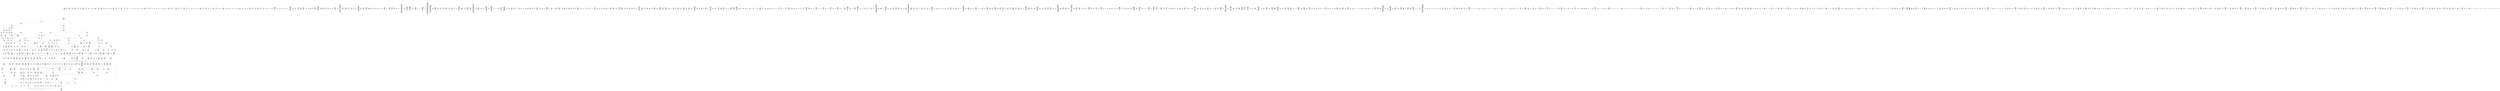 /* Generated by GvGen v.1.0 (https://www.github.com/stricaud/gvgen) */

digraph G {
compound=true;
   node1 [label="[anywhere]"];
   node2 [label="# 0x0
PUSHX Data
PUSHX Data
MSTORE
PUSHX LogicData
CALLDATASIZE
LT
PUSHX Data
JUMPI
"];
   node3 [label="# 0xd
PUSHX Data
CALLDATALOAD
PUSHX BitData
SHR
PUSHX LogicData
GT
PUSHX Data
JUMPI
"];
   node4 [label="# 0x1e
PUSHX LogicData
GT
PUSHX Data
JUMPI
"];
   node5 [label="# 0x29
PUSHX LogicData
GT
PUSHX Data
JUMPI
"];
   node6 [label="# 0x34
PUSHX LogicData
EQ
PUSHX Data
JUMPI
"];
   node7 [label="# 0x3f
PUSHX LogicData
EQ
PUSHX Data
JUMPI
"];
   node8 [label="# 0x4a
PUSHX LogicData
EQ
PUSHX Data
JUMPI
"];
   node9 [label="# 0x55
PUSHX LogicData
EQ
PUSHX Data
JUMPI
"];
   node10 [label="# 0x60
PUSHX LogicData
EQ
PUSHX Data
JUMPI
"];
   node11 [label="# 0x6b
PUSHX LogicData
EQ
PUSHX Data
JUMPI
"];
   node12 [label="# 0x76
PUSHX Data
JUMP
"];
   node13 [label="# 0x7a
JUMPDEST
PUSHX LogicData
EQ
PUSHX Data
JUMPI
"];
   node14 [label="# 0x86
PUSHX LogicData
EQ
PUSHX Data
JUMPI
"];
   node15 [label="# 0x91
PUSHX LogicData
EQ
PUSHX Data
JUMPI
"];
   node16 [label="# 0x9c
PUSHX LogicData
EQ
PUSHX Data
JUMPI
"];
   node17 [label="# 0xa7
PUSHX LogicData
EQ
PUSHX Data
JUMPI
"];
   node18 [label="# 0xb2
PUSHX Data
JUMP
"];
   node19 [label="# 0xb6
JUMPDEST
PUSHX LogicData
GT
PUSHX Data
JUMPI
"];
   node20 [label="# 0xc2
PUSHX LogicData
EQ
PUSHX Data
JUMPI
"];
   node21 [label="# 0xcd
PUSHX LogicData
EQ
PUSHX Data
JUMPI
"];
   node22 [label="# 0xd8
PUSHX LogicData
EQ
PUSHX Data
JUMPI
"];
   node23 [label="# 0xe3
PUSHX LogicData
EQ
PUSHX Data
JUMPI
"];
   node24 [label="# 0xee
PUSHX LogicData
EQ
PUSHX Data
JUMPI
"];
   node25 [label="# 0xf9
PUSHX Data
JUMP
"];
   node26 [label="# 0xfd
JUMPDEST
PUSHX LogicData
EQ
PUSHX Data
JUMPI
"];
   node27 [label="# 0x109
PUSHX LogicData
EQ
PUSHX Data
JUMPI
"];
   node28 [label="# 0x114
PUSHX LogicData
EQ
PUSHX Data
JUMPI
"];
   node29 [label="# 0x11f
PUSHX LogicData
EQ
PUSHX Data
JUMPI
"];
   node30 [label="# 0x12a
PUSHX LogicData
EQ
PUSHX Data
JUMPI
"];
   node31 [label="# 0x135
PUSHX Data
JUMP
"];
   node32 [label="# 0x139
JUMPDEST
PUSHX LogicData
GT
PUSHX Data
JUMPI
"];
   node33 [label="# 0x145
PUSHX LogicData
GT
PUSHX Data
JUMPI
"];
   node34 [label="# 0x150
PUSHX LogicData
EQ
PUSHX Data
JUMPI
"];
   node35 [label="# 0x15b
PUSHX LogicData
EQ
PUSHX Data
JUMPI
"];
   node36 [label="# 0x166
PUSHX LogicData
EQ
PUSHX Data
JUMPI
"];
   node37 [label="# 0x171
PUSHX LogicData
EQ
PUSHX Data
JUMPI
"];
   node38 [label="# 0x17c
PUSHX LogicData
EQ
PUSHX Data
JUMPI
"];
   node39 [label="# 0x187
PUSHX Data
JUMP
"];
   node40 [label="# 0x18b
JUMPDEST
PUSHX LogicData
EQ
PUSHX Data
JUMPI
"];
   node41 [label="# 0x197
PUSHX LogicData
EQ
PUSHX Data
JUMPI
"];
   node42 [label="# 0x1a2
PUSHX LogicData
EQ
PUSHX Data
JUMPI
"];
   node43 [label="# 0x1ad
PUSHX LogicData
EQ
PUSHX Data
JUMPI
"];
   node44 [label="# 0x1b8
PUSHX LogicData
EQ
PUSHX Data
JUMPI
"];
   node45 [label="# 0x1c3
PUSHX Data
JUMP
"];
   node46 [label="# 0x1c7
JUMPDEST
PUSHX LogicData
GT
PUSHX Data
JUMPI
"];
   node47 [label="# 0x1d3
PUSHX LogicData
EQ
PUSHX Data
JUMPI
"];
   node48 [label="# 0x1de
PUSHX LogicData
EQ
PUSHX Data
JUMPI
"];
   node49 [label="# 0x1e9
PUSHX LogicData
EQ
PUSHX Data
JUMPI
"];
   node50 [label="# 0x1f4
PUSHX LogicData
EQ
PUSHX Data
JUMPI
"];
   node51 [label="# 0x1ff
PUSHX LogicData
EQ
PUSHX Data
JUMPI
"];
   node52 [label="# 0x20a
PUSHX Data
JUMP
"];
   node53 [label="# 0x20e
JUMPDEST
PUSHX LogicData
EQ
PUSHX Data
JUMPI
"];
   node54 [label="# 0x21a
PUSHX LogicData
EQ
PUSHX Data
JUMPI
"];
   node55 [label="# 0x225
PUSHX LogicData
EQ
PUSHX Data
JUMPI
"];
   node56 [label="# 0x230
PUSHX LogicData
EQ
PUSHX Data
JUMPI
"];
   node57 [label="# 0x23b
PUSHX LogicData
EQ
PUSHX Data
JUMPI
"];
   node58 [label="# 0x246
JUMPDEST
PUSHX Data
REVERT
"];
   node59 [label="# 0x24b
JUMPDEST
CALLVALUE
ISZERO
PUSHX Data
JUMPI
"];
   node60 [label="# 0x253
PUSHX Data
REVERT
"];
   node61 [label="# 0x257
JUMPDEST
PUSHX Data
PUSHX ArithData
CALLDATASIZE
SUB
ADD
PUSHX Data
PUSHX Data
JUMP
"];
   node62 [label="# 0x26d
JUMPDEST
PUSHX Data
JUMP
"];
   node63 [label="# 0x272
JUMPDEST
PUSHX MemData
MLOAD
PUSHX Data
PUSHX Data
JUMP
"];
   node64 [label="# 0x27f
JUMPDEST
PUSHX MemData
MLOAD
SUB
RETURN
"];
   node65 [label="# 0x288
JUMPDEST
CALLVALUE
ISZERO
PUSHX Data
JUMPI
"];
   node66 [label="# 0x290
PUSHX Data
REVERT
"];
   node67 [label="# 0x294
JUMPDEST
PUSHX Data
PUSHX Data
JUMP
"];
   node68 [label="# 0x29d
JUMPDEST
PUSHX MemData
MLOAD
PUSHX Data
PUSHX Data
JUMP
"];
   node69 [label="# 0x2aa
JUMPDEST
PUSHX MemData
MLOAD
SUB
RETURN
"];
   node70 [label="# 0x2b3
JUMPDEST
CALLVALUE
ISZERO
PUSHX Data
JUMPI
"];
   node71 [label="# 0x2bb
PUSHX Data
REVERT
"];
   node72 [label="# 0x2bf
JUMPDEST
PUSHX Data
PUSHX ArithData
CALLDATASIZE
SUB
ADD
PUSHX Data
PUSHX Data
JUMP
"];
   node73 [label="# 0x2d5
JUMPDEST
PUSHX Data
JUMP
"];
   node74 [label="# 0x2da
JUMPDEST
PUSHX MemData
MLOAD
PUSHX Data
PUSHX Data
JUMP
"];
   node75 [label="# 0x2e7
JUMPDEST
PUSHX MemData
MLOAD
SUB
RETURN
"];
   node76 [label="# 0x2f0
JUMPDEST
PUSHX Data
PUSHX ArithData
CALLDATASIZE
SUB
ADD
PUSHX Data
PUSHX Data
JUMP
"];
   node77 [label="# 0x305
JUMPDEST
PUSHX Data
JUMP
"];
   node78 [label="# 0x30a
JUMPDEST
STOP
"];
   node79 [label="# 0x30c
JUMPDEST
CALLVALUE
ISZERO
PUSHX Data
JUMPI
"];
   node80 [label="# 0x314
PUSHX Data
REVERT
"];
   node81 [label="# 0x318
JUMPDEST
PUSHX Data
PUSHX ArithData
CALLDATASIZE
SUB
ADD
PUSHX Data
PUSHX Data
JUMP
"];
   node82 [label="# 0x32e
JUMPDEST
PUSHX Data
JUMP
"];
   node83 [label="# 0x333
JUMPDEST
PUSHX MemData
MLOAD
PUSHX Data
PUSHX Data
JUMP
"];
   node84 [label="# 0x340
JUMPDEST
PUSHX MemData
MLOAD
SUB
RETURN
"];
   node85 [label="# 0x349
JUMPDEST
CALLVALUE
ISZERO
PUSHX Data
JUMPI
"];
   node86 [label="# 0x351
PUSHX Data
REVERT
"];
   node87 [label="# 0x355
JUMPDEST
PUSHX Data
PUSHX Data
JUMP
"];
   node88 [label="# 0x35e
JUMPDEST
PUSHX MemData
MLOAD
PUSHX Data
PUSHX Data
JUMP
"];
   node89 [label="# 0x36b
JUMPDEST
PUSHX MemData
MLOAD
SUB
RETURN
"];
   node90 [label="# 0x374
JUMPDEST
PUSHX Data
PUSHX ArithData
CALLDATASIZE
SUB
ADD
PUSHX Data
PUSHX Data
JUMP
"];
   node91 [label="# 0x389
JUMPDEST
PUSHX Data
JUMP
"];
   node92 [label="# 0x38e
JUMPDEST
STOP
"];
   node93 [label="# 0x390
JUMPDEST
CALLVALUE
ISZERO
PUSHX Data
JUMPI
"];
   node94 [label="# 0x398
PUSHX Data
REVERT
"];
   node95 [label="# 0x39c
JUMPDEST
PUSHX Data
PUSHX ArithData
CALLDATASIZE
SUB
ADD
PUSHX Data
PUSHX Data
JUMP
"];
   node96 [label="# 0x3b2
JUMPDEST
PUSHX Data
JUMP
"];
   node97 [label="# 0x3b7
JUMPDEST
PUSHX MemData
MLOAD
PUSHX Data
PUSHX Data
JUMP
"];
   node98 [label="# 0x3c5
JUMPDEST
PUSHX MemData
MLOAD
SUB
RETURN
"];
   node99 [label="# 0x3ce
JUMPDEST
CALLVALUE
ISZERO
PUSHX Data
JUMPI
"];
   node100 [label="# 0x3d6
PUSHX Data
REVERT
"];
   node101 [label="# 0x3da
JUMPDEST
PUSHX Data
PUSHX ArithData
CALLDATASIZE
SUB
ADD
PUSHX Data
PUSHX Data
JUMP
"];
   node102 [label="# 0x3f0
JUMPDEST
PUSHX Data
JUMP
"];
   node103 [label="# 0x3f5
JUMPDEST
PUSHX MemData
MLOAD
PUSHX Data
PUSHX Data
JUMP
"];
   node104 [label="# 0x402
JUMPDEST
PUSHX MemData
MLOAD
SUB
RETURN
"];
   node105 [label="# 0x40b
JUMPDEST
CALLVALUE
ISZERO
PUSHX Data
JUMPI
"];
   node106 [label="# 0x413
PUSHX Data
REVERT
"];
   node107 [label="# 0x417
JUMPDEST
PUSHX Data
PUSHX Data
JUMP
"];
   node108 [label="# 0x420
JUMPDEST
PUSHX MemData
MLOAD
PUSHX Data
PUSHX Data
JUMP
"];
   node109 [label="# 0x42d
JUMPDEST
PUSHX MemData
MLOAD
SUB
RETURN
"];
   node110 [label="# 0x436
JUMPDEST
CALLVALUE
ISZERO
PUSHX Data
JUMPI
"];
   node111 [label="# 0x43e
PUSHX Data
REVERT
"];
   node112 [label="# 0x442
JUMPDEST
PUSHX Data
PUSHX Data
JUMP
"];
   node113 [label="# 0x44b
JUMPDEST
STOP
"];
   node114 [label="# 0x44d
JUMPDEST
CALLVALUE
ISZERO
PUSHX Data
JUMPI
"];
   node115 [label="# 0x455
PUSHX Data
REVERT
"];
   node116 [label="# 0x459
JUMPDEST
PUSHX Data
PUSHX Data
JUMP
"];
   node117 [label="# 0x462
JUMPDEST
STOP
"];
   node118 [label="# 0x464
JUMPDEST
CALLVALUE
ISZERO
PUSHX Data
JUMPI
"];
   node119 [label="# 0x46c
PUSHX Data
REVERT
"];
   node120 [label="# 0x470
JUMPDEST
PUSHX Data
PUSHX ArithData
CALLDATASIZE
SUB
ADD
PUSHX Data
PUSHX Data
JUMP
"];
   node121 [label="# 0x486
JUMPDEST
PUSHX Data
JUMP
"];
   node122 [label="# 0x48b
JUMPDEST
STOP
"];
   node123 [label="# 0x48d
JUMPDEST
PUSHX Data
PUSHX ArithData
CALLDATASIZE
SUB
ADD
PUSHX Data
PUSHX Data
JUMP
"];
   node124 [label="# 0x4a2
JUMPDEST
PUSHX Data
JUMP
"];
   node125 [label="# 0x4a7
JUMPDEST
STOP
"];
   node126 [label="# 0x4a9
JUMPDEST
CALLVALUE
ISZERO
PUSHX Data
JUMPI
"];
   node127 [label="# 0x4b1
PUSHX Data
REVERT
"];
   node128 [label="# 0x4b5
JUMPDEST
PUSHX Data
PUSHX ArithData
CALLDATASIZE
SUB
ADD
PUSHX Data
PUSHX Data
JUMP
"];
   node129 [label="# 0x4cb
JUMPDEST
PUSHX Data
JUMP
"];
   node130 [label="# 0x4d0
JUMPDEST
PUSHX MemData
MLOAD
PUSHX Data
PUSHX Data
JUMP
"];
   node131 [label="# 0x4dd
JUMPDEST
PUSHX MemData
MLOAD
SUB
RETURN
"];
   node132 [label="# 0x4e6
JUMPDEST
CALLVALUE
ISZERO
PUSHX Data
JUMPI
"];
   node133 [label="# 0x4ee
PUSHX Data
REVERT
"];
   node134 [label="# 0x4f2
JUMPDEST
PUSHX Data
PUSHX ArithData
CALLDATASIZE
SUB
ADD
PUSHX Data
PUSHX Data
JUMP
"];
   node135 [label="# 0x508
JUMPDEST
PUSHX Data
JUMP
"];
   node136 [label="# 0x50d
JUMPDEST
STOP
"];
   node137 [label="# 0x50f
JUMPDEST
CALLVALUE
ISZERO
PUSHX Data
JUMPI
"];
   node138 [label="# 0x517
PUSHX Data
REVERT
"];
   node139 [label="# 0x51b
JUMPDEST
PUSHX Data
PUSHX ArithData
CALLDATASIZE
SUB
ADD
PUSHX Data
PUSHX Data
JUMP
"];
   node140 [label="# 0x531
JUMPDEST
PUSHX Data
JUMP
"];
   node141 [label="# 0x536
JUMPDEST
STOP
"];
   node142 [label="# 0x538
JUMPDEST
PUSHX Data
PUSHX ArithData
CALLDATASIZE
SUB
ADD
PUSHX Data
PUSHX Data
JUMP
"];
   node143 [label="# 0x54d
JUMPDEST
PUSHX Data
JUMP
"];
   node144 [label="# 0x552
JUMPDEST
STOP
"];
   node145 [label="# 0x554
JUMPDEST
CALLVALUE
ISZERO
PUSHX Data
JUMPI
"];
   node146 [label="# 0x55c
PUSHX Data
REVERT
"];
   node147 [label="# 0x560
JUMPDEST
PUSHX Data
PUSHX Data
JUMP
"];
   node148 [label="# 0x569
JUMPDEST
PUSHX MemData
MLOAD
PUSHX Data
PUSHX Data
JUMP
"];
   node149 [label="# 0x576
JUMPDEST
PUSHX MemData
MLOAD
SUB
RETURN
"];
   node150 [label="# 0x57f
JUMPDEST
CALLVALUE
ISZERO
PUSHX Data
JUMPI
"];
   node151 [label="# 0x587
PUSHX Data
REVERT
"];
   node152 [label="# 0x58b
JUMPDEST
PUSHX Data
PUSHX ArithData
CALLDATASIZE
SUB
ADD
PUSHX Data
PUSHX Data
JUMP
"];
   node153 [label="# 0x5a1
JUMPDEST
PUSHX Data
JUMP
"];
   node154 [label="# 0x5a6
JUMPDEST
PUSHX MemData
MLOAD
PUSHX Data
PUSHX Data
JUMP
"];
   node155 [label="# 0x5b3
JUMPDEST
PUSHX MemData
MLOAD
SUB
RETURN
"];
   node156 [label="# 0x5bc
JUMPDEST
CALLVALUE
ISZERO
PUSHX Data
JUMPI
"];
   node157 [label="# 0x5c4
PUSHX Data
REVERT
"];
   node158 [label="# 0x5c8
JUMPDEST
PUSHX Data
PUSHX Data
JUMP
"];
   node159 [label="# 0x5d1
JUMPDEST
STOP
"];
   node160 [label="# 0x5d3
JUMPDEST
CALLVALUE
ISZERO
PUSHX Data
JUMPI
"];
   node161 [label="# 0x5db
PUSHX Data
REVERT
"];
   node162 [label="# 0x5df
JUMPDEST
PUSHX Data
PUSHX Data
JUMP
"];
   node163 [label="# 0x5e8
JUMPDEST
PUSHX MemData
MLOAD
PUSHX Data
PUSHX Data
JUMP
"];
   node164 [label="# 0x5f5
JUMPDEST
PUSHX MemData
MLOAD
SUB
RETURN
"];
   node165 [label="# 0x5fe
JUMPDEST
CALLVALUE
ISZERO
PUSHX Data
JUMPI
"];
   node166 [label="# 0x606
PUSHX Data
REVERT
"];
   node167 [label="# 0x60a
JUMPDEST
PUSHX Data
PUSHX ArithData
CALLDATASIZE
SUB
ADD
PUSHX Data
PUSHX Data
JUMP
"];
   node168 [label="# 0x620
JUMPDEST
PUSHX Data
JUMP
"];
   node169 [label="# 0x625
JUMPDEST
PUSHX MemData
MLOAD
PUSHX Data
PUSHX Data
JUMP
"];
   node170 [label="# 0x632
JUMPDEST
PUSHX MemData
MLOAD
SUB
RETURN
"];
   node171 [label="# 0x63b
JUMPDEST
CALLVALUE
ISZERO
PUSHX Data
JUMPI
"];
   node172 [label="# 0x643
PUSHX Data
REVERT
"];
   node173 [label="# 0x647
JUMPDEST
PUSHX Data
PUSHX Data
JUMP
"];
   node174 [label="# 0x650
JUMPDEST
STOP
"];
   node175 [label="# 0x652
JUMPDEST
CALLVALUE
ISZERO
PUSHX Data
JUMPI
"];
   node176 [label="# 0x65a
PUSHX Data
REVERT
"];
   node177 [label="# 0x65e
JUMPDEST
PUSHX Data
PUSHX ArithData
CALLDATASIZE
SUB
ADD
PUSHX Data
PUSHX Data
JUMP
"];
   node178 [label="# 0x674
JUMPDEST
PUSHX Data
JUMP
"];
   node179 [label="# 0x679
JUMPDEST
STOP
"];
   node180 [label="# 0x67b
JUMPDEST
CALLVALUE
ISZERO
PUSHX Data
JUMPI
"];
   node181 [label="# 0x683
PUSHX Data
REVERT
"];
   node182 [label="# 0x687
JUMPDEST
PUSHX Data
PUSHX Data
JUMP
"];
   node183 [label="# 0x690
JUMPDEST
STOP
"];
   node184 [label="# 0x692
JUMPDEST
CALLVALUE
ISZERO
PUSHX Data
JUMPI
"];
   node185 [label="# 0x69a
PUSHX Data
REVERT
"];
   node186 [label="# 0x69e
JUMPDEST
PUSHX Data
PUSHX ArithData
CALLDATASIZE
SUB
ADD
PUSHX Data
PUSHX Data
JUMP
"];
   node187 [label="# 0x6b4
JUMPDEST
PUSHX Data
JUMP
"];
   node188 [label="# 0x6b9
JUMPDEST
PUSHX MemData
MLOAD
PUSHX Data
PUSHX Data
JUMP
"];
   node189 [label="# 0x6cb
JUMPDEST
PUSHX MemData
MLOAD
SUB
RETURN
"];
   node190 [label="# 0x6d4
JUMPDEST
CALLVALUE
ISZERO
PUSHX Data
JUMPI
"];
   node191 [label="# 0x6dc
PUSHX Data
REVERT
"];
   node192 [label="# 0x6e0
JUMPDEST
PUSHX Data
PUSHX Data
JUMP
"];
   node193 [label="# 0x6e9
JUMPDEST
PUSHX MemData
MLOAD
PUSHX Data
PUSHX Data
JUMP
"];
   node194 [label="# 0x6f6
JUMPDEST
PUSHX MemData
MLOAD
SUB
RETURN
"];
   node195 [label="# 0x6ff
JUMPDEST
CALLVALUE
ISZERO
PUSHX Data
JUMPI
"];
   node196 [label="# 0x707
PUSHX Data
REVERT
"];
   node197 [label="# 0x70b
JUMPDEST
PUSHX Data
PUSHX ArithData
CALLDATASIZE
SUB
ADD
PUSHX Data
PUSHX Data
JUMP
"];
   node198 [label="# 0x721
JUMPDEST
PUSHX Data
JUMP
"];
   node199 [label="# 0x726
JUMPDEST
STOP
"];
   node200 [label="# 0x728
JUMPDEST
CALLVALUE
ISZERO
PUSHX Data
JUMPI
"];
   node201 [label="# 0x730
PUSHX Data
REVERT
"];
   node202 [label="# 0x734
JUMPDEST
PUSHX Data
PUSHX Data
JUMP
"];
   node203 [label="# 0x73d
JUMPDEST
PUSHX MemData
MLOAD
PUSHX Data
PUSHX Data
JUMP
"];
   node204 [label="# 0x74a
JUMPDEST
PUSHX MemData
MLOAD
SUB
RETURN
"];
   node205 [label="# 0x753
JUMPDEST
CALLVALUE
ISZERO
PUSHX Data
JUMPI
"];
   node206 [label="# 0x75b
PUSHX Data
REVERT
"];
   node207 [label="# 0x75f
JUMPDEST
PUSHX Data
PUSHX ArithData
CALLDATASIZE
SUB
ADD
PUSHX Data
PUSHX Data
JUMP
"];
   node208 [label="# 0x775
JUMPDEST
PUSHX Data
JUMP
"];
   node209 [label="# 0x77a
JUMPDEST
STOP
"];
   node210 [label="# 0x77c
JUMPDEST
CALLVALUE
ISZERO
PUSHX Data
JUMPI
"];
   node211 [label="# 0x784
PUSHX Data
REVERT
"];
   node212 [label="# 0x788
JUMPDEST
PUSHX Data
PUSHX Data
JUMP
"];
   node213 [label="# 0x791
JUMPDEST
PUSHX MemData
MLOAD
PUSHX Data
PUSHX Data
JUMP
"];
   node214 [label="# 0x79e
JUMPDEST
PUSHX MemData
MLOAD
SUB
RETURN
"];
   node215 [label="# 0x7a7
JUMPDEST
CALLVALUE
ISZERO
PUSHX Data
JUMPI
"];
   node216 [label="# 0x7af
PUSHX Data
REVERT
"];
   node217 [label="# 0x7b3
JUMPDEST
PUSHX Data
PUSHX ArithData
CALLDATASIZE
SUB
ADD
PUSHX Data
PUSHX Data
JUMP
"];
   node218 [label="# 0x7c9
JUMPDEST
PUSHX Data
JUMP
"];
   node219 [label="# 0x7ce
JUMPDEST
STOP
"];
   node220 [label="# 0x7d0
JUMPDEST
PUSHX Data
PUSHX ArithData
CALLDATASIZE
SUB
ADD
PUSHX Data
PUSHX Data
JUMP
"];
   node221 [label="# 0x7e5
JUMPDEST
PUSHX Data
JUMP
"];
   node222 [label="# 0x7ea
JUMPDEST
STOP
"];
   node223 [label="# 0x7ec
JUMPDEST
CALLVALUE
ISZERO
PUSHX Data
JUMPI
"];
   node224 [label="# 0x7f4
PUSHX Data
REVERT
"];
   node225 [label="# 0x7f8
JUMPDEST
PUSHX Data
PUSHX ArithData
CALLDATASIZE
SUB
ADD
PUSHX Data
PUSHX Data
JUMP
"];
   node226 [label="# 0x80e
JUMPDEST
PUSHX Data
JUMP
"];
   node227 [label="# 0x813
JUMPDEST
PUSHX MemData
MLOAD
PUSHX Data
PUSHX Data
JUMP
"];
   node228 [label="# 0x820
JUMPDEST
PUSHX MemData
MLOAD
SUB
RETURN
"];
   node229 [label="# 0x829
JUMPDEST
CALLVALUE
ISZERO
PUSHX Data
JUMPI
"];
   node230 [label="# 0x831
PUSHX Data
REVERT
"];
   node231 [label="# 0x835
JUMPDEST
PUSHX Data
PUSHX ArithData
CALLDATASIZE
SUB
ADD
PUSHX Data
PUSHX Data
JUMP
"];
   node232 [label="# 0x84b
JUMPDEST
PUSHX Data
JUMP
"];
   node233 [label="# 0x850
JUMPDEST
STOP
"];
   node234 [label="# 0x852
JUMPDEST
CALLVALUE
ISZERO
PUSHX Data
JUMPI
"];
   node235 [label="# 0x85a
PUSHX Data
REVERT
"];
   node236 [label="# 0x85e
JUMPDEST
PUSHX Data
PUSHX Data
JUMP
"];
   node237 [label="# 0x867
JUMPDEST
PUSHX MemData
MLOAD
PUSHX Data
PUSHX Data
JUMP
"];
   node238 [label="# 0x874
JUMPDEST
PUSHX MemData
MLOAD
SUB
RETURN
"];
   node239 [label="# 0x87d
JUMPDEST
CALLVALUE
ISZERO
PUSHX Data
JUMPI
"];
   node240 [label="# 0x885
PUSHX Data
REVERT
"];
   node241 [label="# 0x889
JUMPDEST
PUSHX Data
PUSHX ArithData
CALLDATASIZE
SUB
ADD
PUSHX Data
PUSHX Data
JUMP
"];
   node242 [label="# 0x89f
JUMPDEST
PUSHX Data
JUMP
"];
   node243 [label="# 0x8a4
JUMPDEST
PUSHX MemData
MLOAD
PUSHX Data
PUSHX Data
JUMP
"];
   node244 [label="# 0x8b1
JUMPDEST
PUSHX MemData
MLOAD
SUB
RETURN
"];
   node245 [label="# 0x8ba
JUMPDEST
CALLVALUE
ISZERO
PUSHX Data
JUMPI
"];
   node246 [label="# 0x8c2
PUSHX Data
REVERT
"];
   node247 [label="# 0x8c6
JUMPDEST
PUSHX Data
PUSHX ArithData
CALLDATASIZE
SUB
ADD
PUSHX Data
PUSHX Data
JUMP
"];
   node248 [label="# 0x8dc
JUMPDEST
PUSHX Data
JUMP
"];
   node249 [label="# 0x8e1
JUMPDEST
STOP
"];
   node250 [label="# 0x8e3
JUMPDEST
CALLVALUE
ISZERO
PUSHX Data
JUMPI
"];
   node251 [label="# 0x8eb
PUSHX Data
REVERT
"];
   node252 [label="# 0x8ef
JUMPDEST
PUSHX Data
PUSHX ArithData
CALLDATASIZE
SUB
ADD
PUSHX Data
PUSHX Data
JUMP
"];
   node253 [label="# 0x905
JUMPDEST
PUSHX Data
JUMP
"];
   node254 [label="# 0x90a
JUMPDEST
STOP
"];
   node255 [label="# 0x90c
JUMPDEST
CALLVALUE
ISZERO
PUSHX Data
JUMPI
"];
   node256 [label="# 0x914
PUSHX Data
REVERT
"];
   node257 [label="# 0x918
JUMPDEST
PUSHX Data
PUSHX Data
JUMP
"];
   node258 [label="# 0x921
JUMPDEST
PUSHX MemData
MLOAD
PUSHX Data
PUSHX Data
JUMP
"];
   node259 [label="# 0x92e
JUMPDEST
PUSHX MemData
MLOAD
SUB
RETURN
"];
   node260 [label="# 0x937
JUMPDEST
PUSHX Data
PUSHX BitData
PUSHX BitData
SHL
PUSHX BitData
NOT
AND
PUSHX BitData
NOT
AND
EQ
PUSHX Data
JUMPI
"];
   node261 [label="# 0x987
PUSHX Data
PUSHX Data
JUMP
"];
   node262 [label="# 0x990
JUMPDEST
"];
   node263 [label="# 0x991
JUMPDEST
PUSHX Data
JUMPI
"];
   node264 [label="# 0x997
PUSHX Data
PUSHX Data
JUMP
"];
   node265 [label="# 0x9a0
JUMPDEST
"];
   node266 [label="# 0x9a1
JUMPDEST
JUMP
"];
   node267 [label="# 0x9a8
JUMPDEST
PUSHX Data
PUSHX StorData
SLOAD
PUSHX Data
PUSHX Data
JUMP
"];
   node268 [label="# 0x9b7
JUMPDEST
PUSHX ArithData
ADD
PUSHX ArithData
DIV
MUL
PUSHX ArithData
ADD
PUSHX MemData
MLOAD
ADD
PUSHX Data
MSTORE
MSTORE
PUSHX ArithData
ADD
SLOAD
PUSHX Data
PUSHX Data
JUMP
"];
   node269 [label="# 0x9e3
JUMPDEST
ISZERO
PUSHX Data
JUMPI
"];
   node270 [label="# 0x9ea
PUSHX LogicData
LT
PUSHX Data
JUMPI
"];
   node271 [label="# 0x9f2
PUSHX ArithData
SLOAD
DIV
MUL
MSTORE
PUSHX ArithData
ADD
PUSHX Data
JUMP
"];
   node272 [label="# 0xa05
JUMPDEST
ADD
PUSHX Data
MSTORE
PUSHX Data
PUSHX Data
SHA3
"];
   node273 [label="# 0xa13
JUMPDEST
SLOAD
MSTORE
PUSHX ArithData
ADD
PUSHX ArithData
ADD
GT
PUSHX Data
JUMPI
"];
   node274 [label="# 0xa27
SUB
PUSHX BitData
AND
ADD
"];
   node275 [label="# 0xa30
JUMPDEST
JUMP
"];
   node276 [label="# 0xa3a
JUMPDEST
PUSHX Data
PUSHX Data
PUSHX Data
JUMP
"];
   node277 [label="# 0xa45
JUMPDEST
PUSHX Data
JUMPI
"];
   node278 [label="# 0xa4a
PUSHX MemData
MLOAD
PUSHX Data
MSTORE
PUSHX ArithData
ADD
PUSHX MemData
MLOAD
SUB
REVERT
"];
   node279 [label="# 0xa7b
JUMPDEST
PUSHX Data
PUSHX ArithData
MSTORE
PUSHX ArithData
ADD
MSTORE
PUSHX ArithData
ADD
PUSHX Data
SHA3
PUSHX ArithData
ADD
PUSHX ArithData
SLOAD
PUSHX ArithData
EXP
DIV
PUSHX BitData
AND
JUMP
"];
   node280 [label="# 0xab9
JUMPDEST
PUSHX Data
PUSHX Data
PUSHX Data
JUMP
"];
   node281 [label="# 0xac4
JUMPDEST
PUSHX BitData
AND
PUSHX Data
PUSHX Data
JUMP
"];
   node282 [label="# 0xae5
JUMPDEST
PUSHX BitData
AND
EQ
PUSHX Data
JUMPI
"];
   node283 [label="# 0xb01
PUSHX Data
PUSHX Data
PUSHX Data
JUMP
"];
   node284 [label="# 0xb0c
JUMPDEST
PUSHX Data
JUMP
"];
   node285 [label="# 0xb11
JUMPDEST
PUSHX Data
JUMPI
"];
   node286 [label="# 0xb16
PUSHX MemData
MLOAD
PUSHX Data
MSTORE
PUSHX ArithData
ADD
PUSHX MemData
MLOAD
SUB
REVERT
"];
   node287 [label="# 0xb47
JUMPDEST
"];
   node288 [label="# 0xb48
JUMPDEST
PUSHX Data
PUSHX ArithData
MSTORE
PUSHX ArithData
ADD
MSTORE
PUSHX ArithData
ADD
PUSHX Data
SHA3
PUSHX ArithData
ADD
PUSHX ArithData
PUSHX ArithData
EXP
SLOAD
PUSHX ArithData
MUL
NOT
AND
PUSHX BitData
AND
MUL
OR
SSTORE
PUSHX BitData
AND
PUSHX BitData
AND
PUSHX Data
PUSHX MemData
MLOAD
PUSHX MemData
MLOAD
SUB
LOGX
JUMP
"];
   node289 [label="# 0xbfd
JUMPDEST
PUSHX Data
PUSHX StorData
SLOAD
LT
PUSHX Data
JUMPI
"];
   node290 [label="# 0xc0c
PUSHX MemData
MLOAD
PUSHX Data
MSTORE
PUSHX ArithData
ADD
PUSHX Data
PUSHX Data
JUMP
"];
   node291 [label="# 0xc3d
JUMPDEST
PUSHX MemData
MLOAD
SUB
REVERT
"];
   node292 [label="# 0xc46
JUMPDEST
PUSHX Data
PUSHX StorData
SLOAD
LT
PUSHX Data
JUMPI
"];
   node293 [label="# 0xc54
PUSHX Data
PUSHX Data
JUMP
"];
   node294 [label="# 0xc5b
JUMPDEST
"];
   node295 [label="# 0xc5c
JUMPDEST
PUSHX Data
MSTORE
PUSHX Data
PUSHX Data
SHA3
PUSHX ArithData
MUL
ADD
PUSHX ArithData
ADD
PUSHX ArithData
PUSHX BitData
AND
PUSHX BitData
AND
MSTORE
PUSHX ArithData
ADD
MSTORE
PUSHX ArithData
ADD
PUSHX Data
SHA3
SLOAD
JUMP
"];
   node296 [label="# 0xcb7
JUMPDEST
PUSHX Data
PUSHX Data
PUSHX Data
JUMP
"];
   node297 [label="# 0xcc1
JUMPDEST
PUSHX StorData
SLOAD
PUSHX StorData
SLOAD
SUB
SUB
JUMP
"];
   node298 [label="# 0xcce
JUMPDEST
PUSHX Data
PUSHX Data
PUSHX Data
JUMP
"];
   node299 [label="# 0xcd9
JUMPDEST
PUSHX BitData
AND
PUSHX BitData
AND
EQ
PUSHX Data
JUMPI
"];
   node300 [label="# 0xd0f
PUSHX MemData
MLOAD
PUSHX Data
MSTORE
PUSHX ArithData
ADD
PUSHX MemData
MLOAD
SUB
REVERT
"];
   node301 [label="# 0xd40
JUMPDEST
PUSHX Data
PUSHX Data
PUSHX Data
JUMP
"];
   node302 [label="# 0xd4c
JUMPDEST
PUSHX Data
PUSHX Data
PUSHX Data
JUMP
"];
   node303 [label="# 0xd5d
JUMPDEST
PUSHX Data
JUMP
"];
   node304 [label="# 0xd62
JUMPDEST
PUSHX Data
JUMPI
"];
   node305 [label="# 0xd67
PUSHX Data
PUSHX Data
PUSHX Data
JUMP
"];
   node306 [label="# 0xd72
JUMPDEST
PUSHX Data
JUMP
"];
   node307 [label="# 0xd77
JUMPDEST
PUSHX Data
JUMPI
"];
   node308 [label="# 0xd7c
PUSHX MemData
MLOAD
PUSHX Data
MSTORE
PUSHX ArithData
ADD
PUSHX MemData
MLOAD
SUB
REVERT
"];
   node309 [label="# 0xdad
JUMPDEST
"];
   node310 [label="# 0xdae
JUMPDEST
PUSHX BitData
PUSHX BitData
AND
PUSHX BitData
AND
SUB
PUSHX Data
JUMPI
"];
   node311 [label="# 0xde3
PUSHX MemData
MLOAD
PUSHX Data
MSTORE
PUSHX ArithData
ADD
PUSHX MemData
MLOAD
SUB
REVERT
"];
   node312 [label="# 0xe14
JUMPDEST
PUSHX Data
PUSHX Data
PUSHX Data
JUMP
"];
   node313 [label="# 0xe21
JUMPDEST
ISZERO
PUSHX Data
JUMPI
"];
   node314 [label="# 0xe28
PUSHX Data
SSTORE
"];
   node315 [label="# 0xe2c
JUMPDEST
PUSHX Data
PUSHX ArithData
PUSHX BitData
AND
PUSHX BitData
AND
MSTORE
PUSHX ArithData
ADD
MSTORE
PUSHX ArithData
ADD
PUSHX Data
SHA3
PUSHX Data
SLOAD
PUSHX ArithData
SUB
SSTORE
PUSHX Data
PUSHX ArithData
PUSHX BitData
AND
PUSHX BitData
AND
MSTORE
PUSHX ArithData
ADD
MSTORE
PUSHX ArithData
ADD
PUSHX Data
SHA3
PUSHX Data
SLOAD
PUSHX ArithData
ADD
SSTORE
PUSHX Data
PUSHX Data
PUSHX Data
JUMP
"];
   node316 [label="# 0xed6
JUMPDEST
PUSHX BitData
OR
PUSHX Data
JUMP
"];
   node317 [label="# 0xefa
JUMPDEST
PUSHX Data
PUSHX ArithData
MSTORE
PUSHX ArithData
ADD
MSTORE
PUSHX ArithData
ADD
PUSHX Data
SHA3
SSTORE
PUSHX ArithData
PUSHX BitData
AND
SUB
PUSHX Data
JUMPI
"];
   node318 [label="# 0xf39
PUSHX Data
PUSHX ArithData
ADD
PUSHX ArithData
PUSHX Data
PUSHX ArithData
MSTORE
PUSHX ArithData
ADD
MSTORE
PUSHX ArithData
ADD
PUSHX Data
SHA3
SLOAD
SUB
PUSHX Data
JUMPI
"];
   node319 [label="# 0xf5c
PUSHX StorData
SLOAD
EQ
PUSHX Data
JUMPI
"];
   node320 [label="# 0xf65
PUSHX Data
PUSHX ArithData
MSTORE
PUSHX ArithData
ADD
MSTORE
PUSHX ArithData
ADD
PUSHX Data
SHA3
SSTORE
"];
   node321 [label="# 0xf7d
JUMPDEST
"];
   node322 [label="# 0xf7e
JUMPDEST
"];
   node323 [label="# 0xf80
JUMPDEST
PUSHX BitData
AND
PUSHX BitData
AND
PUSHX Data
PUSHX MemData
MLOAD
PUSHX MemData
MLOAD
SUB
LOGX
PUSHX Data
PUSHX Data
PUSHX Data
JUMP
"];
   node324 [label="# 0xfe8
JUMPDEST
JUMP
"];
   node325 [label="# 0xff0
JUMPDEST
PUSHX Data
PUSHX Data
PUSHX Data
PUSHX ArithData
MSTORE
PUSHX ArithData
ADD
MSTORE
PUSHX ArithData
ADD
PUSHX Data
SHA3
PUSHX MemData
MLOAD
PUSHX ArithData
ADD
PUSHX Data
MSTORE
PUSHX ArithData
ADD
PUSHX ArithData
SLOAD
PUSHX ArithData
EXP
DIV
PUSHX BitData
AND
PUSHX BitData
AND
PUSHX BitData
AND
MSTORE
PUSHX ArithData
ADD
PUSHX ArithData
ADD
PUSHX ArithData
SLOAD
PUSHX ArithData
EXP
DIV
PUSHX BitData
AND
PUSHX BitData
AND
PUSHX BitData
AND
MSTORE
PUSHX BitData
PUSHX BitData
AND
PUSHX ArithData
ADD
MLOAD
PUSHX BitData
AND
SUB
PUSHX Data
JUMPI
"];
   node326 [label="# 0x10e2
PUSHX ArithData
PUSHX MemData
MLOAD
PUSHX ArithData
ADD
PUSHX Data
MSTORE
PUSHX ArithData
ADD
PUSHX ArithData
SLOAD
PUSHX ArithData
EXP
DIV
PUSHX BitData
AND
PUSHX BitData
AND
PUSHX BitData
AND
MSTORE
PUSHX ArithData
ADD
PUSHX ArithData
ADD
PUSHX ArithData
SLOAD
PUSHX ArithData
EXP
DIV
PUSHX BitData
AND
PUSHX BitData
AND
PUSHX BitData
AND
MSTORE
"];
   node327 [label="# 0x1185
JUMPDEST
PUSHX Data
PUSHX Data
PUSHX Data
JUMP
"];
   node328 [label="# 0x118f
JUMPDEST
PUSHX BitData
AND
PUSHX ArithData
ADD
MLOAD
PUSHX BitData
AND
PUSHX Data
PUSHX Data
JUMP
"];
   node329 [label="# 0x11bb
JUMPDEST
PUSHX Data
PUSHX Data
JUMP
"];
   node330 [label="# 0x11c5
JUMPDEST
PUSHX ArithData
ADD
MLOAD
JUMP
"];
   node331 [label="# 0x11da
JUMPDEST
PUSHX Data
PUSHX StorData
SLOAD
LT
PUSHX Data
JUMPI
"];
   node332 [label="# 0x11e9
PUSHX MemData
MLOAD
PUSHX Data
MSTORE
PUSHX ArithData
ADD
PUSHX Data
PUSHX Data
JUMP
"];
   node333 [label="# 0x121a
JUMPDEST
PUSHX MemData
MLOAD
SUB
REVERT
"];
   node334 [label="# 0x1223
JUMPDEST
PUSHX Data
PUSHX StorData
SLOAD
LT
PUSHX Data
JUMPI
"];
   node335 [label="# 0x1231
PUSHX Data
PUSHX Data
JUMP
"];
   node336 [label="# 0x1238
JUMPDEST
"];
   node337 [label="# 0x1239
JUMPDEST
PUSHX Data
MSTORE
PUSHX Data
PUSHX Data
SHA3
PUSHX ArithData
MUL
ADD
PUSHX ArithData
ADD
PUSHX ArithData
SLOAD
PUSHX ArithData
EXP
DIV
PUSHX BitData
AND
PUSHX Data
JUMPI
"];
   node338 [label="# 0x1260
PUSHX MemData
MLOAD
PUSHX Data
MSTORE
PUSHX ArithData
ADD
PUSHX Data
PUSHX Data
JUMP
"];
   node339 [label="# 0x1291
JUMPDEST
PUSHX MemData
MLOAD
SUB
REVERT
"];
   node340 [label="# 0x129a
JUMPDEST
PUSHX ArithData
ADD
PUSHX ArithData
SLOAD
PUSHX ArithData
EXP
DIV
PUSHX BitData
AND
ISZERO
PUSHX Data
JUMPI
"];
   node341 [label="# 0x12b2
PUSHX Data
PUSHX MemData
MLOAD
PUSHX ArithData
ADD
PUSHX Data
PUSHX Data
JUMP
"];
   node342 [label="# 0x12c4
JUMPDEST
PUSHX MemData
MLOAD
PUSHX ArithData
SUB
SUB
MSTORE
PUSHX Data
MSTORE
MLOAD
PUSHX ArithData
ADD
SHA3
PUSHX Data
PUSHX ArithData
MUL
PUSHX ArithData
ADD
PUSHX MemData
MLOAD
ADD
PUSHX Data
MSTORE
MSTORE
PUSHX ArithData
ADD
PUSHX ArithData
MUL
CALLDATACOPY
PUSHX Data
ADD
MSTORE
PUSHX BitData
NOT
PUSHX ArithData
ADD
AND
ADD
PUSHX ArithData
ADD
SLOAD
PUSHX Data
JUMP
"];
   node343 [label="# 0x132c
JUMPDEST
PUSHX Data
JUMPI
"];
   node344 [label="# 0x1331
PUSHX MemData
MLOAD
PUSHX Data
MSTORE
PUSHX ArithData
ADD
PUSHX Data
PUSHX Data
JUMP
"];
   node345 [label="# 0x1362
JUMPDEST
PUSHX MemData
MLOAD
SUB
REVERT
"];
   node346 [label="# 0x136b
JUMPDEST
"];
   node347 [label="# 0x136d
JUMPDEST
PUSHX ArithData
ADD
SLOAD
PUSHX ArithData
ADD
PUSHX ArithData
PUSHX BitData
AND
PUSHX BitData
AND
MSTORE
PUSHX ArithData
ADD
MSTORE
PUSHX ArithData
ADD
PUSHX Data
SHA3
SLOAD
LT
PUSHX Data
JUMPI
"];
   node348 [label="# 0x13ba
PUSHX Data
PUSHX Data
JUMP
"];
   node349 [label="# 0x13c3
JUMPDEST
PUSHX ArithData
ADD
PUSHX ArithData
PUSHX BitData
AND
PUSHX BitData
AND
MSTORE
PUSHX ArithData
ADD
MSTORE
PUSHX ArithData
ADD
PUSHX Data
SHA3
SLOAD
PUSHX ArithData
ADD
SLOAD
PUSHX Data
PUSHX Data
JUMP
"];
   node350 [label="# 0x1414
JUMPDEST
"];
   node351 [label="# 0x1418
JUMPDEST
JUMP
"];
   node352 [label="# 0x1420
JUMPDEST
PUSHX Data
JUMP
"];
   node353 [label="# 0x1426
JUMPDEST
PUSHX StorData
PUSHX ArithData
SLOAD
PUSHX ArithData
EXP
DIV
PUSHX BitData
AND
PUSHX BitData
AND
CALLER
PUSHX BitData
AND
EQ
PUSHX Data
JUMPI
"];
   node354 [label="# 0x147c
PUSHX MemData
MLOAD
PUSHX Data
MSTORE
PUSHX ArithData
ADD
PUSHX Data
PUSHX Data
JUMP
"];
   node355 [label="# 0x14ad
JUMPDEST
PUSHX MemData
MLOAD
SUB
REVERT
"];
   node356 [label="# 0x14b6
JUMPDEST
PUSHX Data
PUSHX StorData
PUSHX ArithData
SLOAD
PUSHX ArithData
EXP
DIV
PUSHX BitData
AND
PUSHX BitData
AND
SELFBALANCE
PUSHX MemData
MLOAD
PUSHX Data
PUSHX Data
JUMP
"];
   node357 [label="# 0x14fe
JUMPDEST
PUSHX Data
PUSHX MemData
MLOAD
SUB
GAS
CALL
RETURNDATASIZE
PUSHX LogicData
EQ
PUSHX Data
JUMPI
"];
   node358 [label="# 0x151a
PUSHX MemData
MLOAD
PUSHX BitData
NOT
PUSHX ArithData
RETURNDATASIZE
ADD
AND
ADD
PUSHX Data
MSTORE
RETURNDATASIZE
MSTORE
RETURNDATASIZE
PUSHX Data
PUSHX ArithData
ADD
RETURNDATACOPY
PUSHX Data
JUMP
"];
   node359 [label="# 0x153b
JUMPDEST
PUSHX Data
"];
   node360 [label="# 0x1540
JUMPDEST
PUSHX Data
JUMPI
"];
   node361 [label="# 0x154a
PUSHX MemData
MLOAD
PUSHX Data
MSTORE
PUSHX ArithData
ADD
PUSHX Data
PUSHX Data
JUMP
"];
   node362 [label="# 0x157b
JUMPDEST
PUSHX MemData
MLOAD
SUB
REVERT
"];
   node363 [label="# 0x1584
JUMPDEST
JUMP
"];
   node364 [label="# 0x1587
JUMPDEST
PUSHX Data
PUSHX Data
JUMP
"];
   node365 [label="# 0x158f
JUMPDEST
PUSHX Data
PUSHX Data
JUMP
"];
   node366 [label="# 0x1597
JUMPDEST
PUSHX Data
PUSHX Data
JUMP
"];
   node367 [label="# 0x159f
JUMPDEST
JUMP
"];
   node368 [label="# 0x15a1
JUMPDEST
PUSHX Data
PUSHX Data
JUMP
"];
   node369 [label="# 0x15a9
JUMPDEST
PUSHX Data
PUSHX Data
JUMP
"];
   node370 [label="# 0x15b1
JUMPDEST
PUSHX Data
PUSHX Data
PUSHX Data
JUMP
"];
   node371 [label="# 0x15bd
JUMPDEST
PUSHX Data
PUSHX Data
JUMP
"];
   node372 [label="# 0x15c7
JUMPDEST
GT
ISZERO
PUSHX Data
JUMPI
"];
   node373 [label="# 0x15ce
PUSHX MemData
MLOAD
PUSHX Data
MSTORE
PUSHX ArithData
ADD
PUSHX Data
PUSHX Data
JUMP
"];
   node374 [label="# 0x15ff
JUMPDEST
PUSHX MemData
MLOAD
SUB
REVERT
"];
   node375 [label="# 0x1608
JUMPDEST
PUSHX Data
PUSHX Data
JUMP
"];
   node376 [label="# 0x1612
JUMPDEST
JUMP
"];
   node377 [label="# 0x1616
JUMPDEST
PUSHX Data
PUSHX MemData
MLOAD
PUSHX ArithData
ADD
PUSHX Data
MSTORE
PUSHX Data
MSTORE
PUSHX Data
JUMP
"];
   node378 [label="# 0x1631
JUMPDEST
JUMP
"];
   node379 [label="# 0x1636
JUMPDEST
PUSHX Data
PUSHX Data
PUSHX Data
JUMP
"];
   node380 [label="# 0x1641
JUMPDEST
JUMP
"];
   node381 [label="# 0x1648
JUMPDEST
PUSHX ArithData
PUSHX StorData
SLOAD
SUB
PUSHX Data
JUMPI
"];
   node382 [label="# 0x1653
PUSHX MemData
MLOAD
PUSHX Data
MSTORE
PUSHX ArithData
ADD
PUSHX Data
PUSHX Data
JUMP
"];
   node383 [label="# 0x1684
JUMPDEST
PUSHX MemData
MLOAD
SUB
REVERT
"];
   node384 [label="# 0x168d
JUMPDEST
PUSHX Data
PUSHX Data
SSTORE
PUSHX Data
PUSHX Data
JUMP
"];
   node385 [label="# 0x169d
JUMPDEST
PUSHX Data
PUSHX Data
JUMP
"];
   node386 [label="# 0x16a5
JUMPDEST
PUSHX Data
MLOAD
PUSHX Data
PUSHX Data
JUMP
"];
   node387 [label="# 0x16b5
JUMPDEST
PUSHX Data
PUSHX Data
JUMP
"];
   node388 [label="# 0x16bd
JUMPDEST
PUSHX Data
PUSHX Data
JUMP
"];
   node389 [label="# 0x16c7
JUMPDEST
GT
ISZERO
PUSHX Data
JUMPI
"];
   node390 [label="# 0x16ce
PUSHX MemData
MLOAD
PUSHX Data
MSTORE
PUSHX ArithData
ADD
PUSHX Data
PUSHX Data
JUMP
"];
   node391 [label="# 0x16ff
JUMPDEST
PUSHX MemData
MLOAD
SUB
REVERT
"];
   node392 [label="# 0x1708
JUMPDEST
PUSHX Data
"];
   node393 [label="# 0x170b
JUMPDEST
MLOAD
LT
ISZERO
PUSHX Data
JUMPI
"];
   node394 [label="# 0x1715
PUSHX Data
MLOAD
LT
PUSHX Data
JUMPI
"];
   node395 [label="# 0x1722
PUSHX Data
PUSHX Data
JUMP
"];
   node396 [label="# 0x1729
JUMPDEST
"];
   node397 [label="# 0x172a
JUMPDEST
PUSHX ArithData
MUL
PUSHX ArithData
ADD
ADD
MLOAD
PUSHX Data
JUMP
"];
   node398 [label="# 0x1738
JUMPDEST
PUSHX Data
PUSHX Data
JUMP
"];
   node399 [label="# 0x1743
JUMPDEST
PUSHX Data
JUMP
"];
   node400 [label="# 0x174b
JUMPDEST
PUSHX Data
SSTORE
JUMP
"];
   node401 [label="# 0x1757
JUMPDEST
PUSHX Data
PUSHX Data
JUMP
"];
   node402 [label="# 0x175f
JUMPDEST
PUSHX Data
PUSHX Data
PUSHX Data
JUMP
"];
   node403 [label="# 0x1770
JUMPDEST
JUMP
"];
   node404 [label="# 0x1775
JUMPDEST
PUSHX ArithData
PUSHX StorData
SLOAD
SUB
PUSHX Data
JUMPI
"];
   node405 [label="# 0x1780
PUSHX MemData
MLOAD
PUSHX Data
MSTORE
PUSHX ArithData
ADD
PUSHX Data
PUSHX Data
JUMP
"];
   node406 [label="# 0x17b1
JUMPDEST
PUSHX MemData
MLOAD
SUB
REVERT
"];
   node407 [label="# 0x17ba
JUMPDEST
PUSHX Data
PUSHX Data
SSTORE
CALLER
PUSHX BitData
AND
ORIGIN
PUSHX BitData
AND
EQ
PUSHX Data
JUMPI
"];
   node408 [label="# 0x17f6
PUSHX MemData
MLOAD
PUSHX Data
MSTORE
PUSHX ArithData
ADD
PUSHX Data
PUSHX Data
JUMP
"];
   node409 [label="# 0x1827
JUMPDEST
PUSHX MemData
MLOAD
SUB
REVERT
"];
   node410 [label="# 0x1830
JUMPDEST
PUSHX Data
PUSHX Data
JUMP
"];
   node411 [label="# 0x1838
JUMPDEST
PUSHX Data
PUSHX Data
PUSHX Data
JUMP
"];
   node412 [label="# 0x1842
JUMPDEST
PUSHX Data
PUSHX StorData
SLOAD
LT
PUSHX Data
JUMPI
"];
   node413 [label="# 0x1852
PUSHX Data
PUSHX Data
JUMP
"];
   node414 [label="# 0x1859
JUMPDEST
"];
   node415 [label="# 0x185a
JUMPDEST
PUSHX Data
MSTORE
PUSHX Data
PUSHX Data
SHA3
PUSHX ArithData
MUL
ADD
PUSHX ArithData
ADD
PUSHX ArithData
SLOAD
PUSHX ArithData
EXP
DIV
PUSHX BitData
AND
PUSHX Data
JUMPI
"];
   node416 [label="# 0x1881
PUSHX MemData
MLOAD
PUSHX Data
MSTORE
PUSHX ArithData
ADD
PUSHX Data
PUSHX Data
JUMP
"];
   node417 [label="# 0x18b2
JUMPDEST
PUSHX MemData
MLOAD
SUB
REVERT
"];
   node418 [label="# 0x18bb
JUMPDEST
PUSHX Data
PUSHX Data
PUSHX Data
JUMP
"];
   node419 [label="# 0x18c7
JUMPDEST
PUSHX Data
PUSHX Data
JUMP
"];
   node420 [label="# 0x18d1
JUMPDEST
GT
ISZERO
PUSHX Data
JUMPI
"];
   node421 [label="# 0x18d8
PUSHX MemData
MLOAD
PUSHX Data
MSTORE
PUSHX ArithData
ADD
PUSHX Data
PUSHX Data
JUMP
"];
   node422 [label="# 0x1909
JUMPDEST
PUSHX MemData
MLOAD
SUB
REVERT
"];
   node423 [label="# 0x1912
JUMPDEST
PUSHX ArithData
ADD
PUSHX ArithData
SLOAD
PUSHX ArithData
EXP
DIV
PUSHX BitData
AND
PUSHX Data
JUMPI
"];
   node424 [label="# 0x1929
PUSHX LogicData
PUSHX ArithData
ADD
SLOAD
GT
PUSHX Data
JUMPI
"];
   node425 [label="# 0x1935
PUSHX MemData
MLOAD
PUSHX Data
MSTORE
PUSHX ArithData
ADD
PUSHX Data
PUSHX Data
JUMP
"];
   node426 [label="# 0x1966
JUMPDEST
PUSHX MemData
MLOAD
SUB
REVERT
"];
   node427 [label="# 0x196f
JUMPDEST
"];
   node428 [label="# 0x1970
JUMPDEST
PUSHX Data
CALLER
PUSHX Data
JUMP
"];
   node429 [label="# 0x197d
JUMPDEST
LT
ISZERO
PUSHX Data
JUMPI
"];
   node430 [label="# 0x1984
PUSHX MemData
MLOAD
PUSHX Data
MSTORE
PUSHX ArithData
ADD
PUSHX Data
PUSHX Data
JUMP
"];
   node431 [label="# 0x19b5
JUMPDEST
PUSHX MemData
MLOAD
SUB
REVERT
"];
   node432 [label="# 0x19be
JUMPDEST
PUSHX Data
PUSHX ArithData
ADD
SLOAD
PUSHX Data
PUSHX Data
JUMP
"];
   node433 [label="# 0x19d0
JUMPDEST
CALLVALUE
EQ
PUSHX Data
JUMPI
"];
   node434 [label="# 0x19da
PUSHX MemData
MLOAD
PUSHX Data
MSTORE
PUSHX ArithData
ADD
PUSHX Data
PUSHX Data
JUMP
"];
   node435 [label="# 0x1a0b
JUMPDEST
PUSHX MemData
MLOAD
SUB
REVERT
"];
   node436 [label="# 0x1a14
JUMPDEST
PUSHX ArithData
ADD
PUSHX ArithData
CALLER
PUSHX BitData
AND
PUSHX BitData
AND
MSTORE
PUSHX ArithData
ADD
MSTORE
PUSHX ArithData
ADD
PUSHX Data
SHA3
PUSHX Data
SLOAD
PUSHX Data
PUSHX Data
JUMP
"];
   node437 [label="# 0x1a65
JUMPDEST
SSTORE
PUSHX Data
CALLER
PUSHX Data
JUMP
"];
   node438 [label="# 0x1a76
JUMPDEST
PUSHX Data
SSTORE
JUMP
"];
   node439 [label="# 0x1a85
JUMPDEST
PUSHX Data
PUSHX StorData
PUSHX ArithData
SLOAD
PUSHX ArithData
EXP
DIV
PUSHX BitData
AND
JUMP
"];
   node440 [label="# 0x1a9c
JUMPDEST
PUSHX Data
PUSHX Data
PUSHX Data
JUMP
"];
   node441 [label="# 0x1aa7
JUMPDEST
JUMP
"];
   node442 [label="# 0x1aae
JUMPDEST
PUSHX Data
PUSHX Data
JUMP
"];
   node443 [label="# 0x1ab6
JUMPDEST
PUSHX Data
PUSHX Data
PUSHX Data
PUSHX Data
JUMP
"];
   node444 [label="# 0x1ac4
JUMPDEST
JUMP
"];
   node445 [label="# 0x1ac6
JUMPDEST
PUSHX StorData
SLOAD
PUSHX Data
PUSHX Data
JUMP
"];
   node446 [label="# 0x1ad3
JUMPDEST
PUSHX ArithData
ADD
PUSHX ArithData
DIV
MUL
PUSHX ArithData
ADD
PUSHX MemData
MLOAD
ADD
PUSHX Data
MSTORE
MSTORE
PUSHX ArithData
ADD
SLOAD
PUSHX Data
PUSHX Data
JUMP
"];
   node447 [label="# 0x1aff
JUMPDEST
ISZERO
PUSHX Data
JUMPI
"];
   node448 [label="# 0x1b06
PUSHX LogicData
LT
PUSHX Data
JUMPI
"];
   node449 [label="# 0x1b0e
PUSHX ArithData
SLOAD
DIV
MUL
MSTORE
PUSHX ArithData
ADD
PUSHX Data
JUMP
"];
   node450 [label="# 0x1b21
JUMPDEST
ADD
PUSHX Data
MSTORE
PUSHX Data
PUSHX Data
SHA3
"];
   node451 [label="# 0x1b2f
JUMPDEST
SLOAD
MSTORE
PUSHX ArithData
ADD
PUSHX ArithData
ADD
GT
PUSHX Data
JUMPI
"];
   node452 [label="# 0x1b43
SUB
PUSHX BitData
AND
ADD
"];
   node453 [label="# 0x1b4c
JUMPDEST
JUMP
"];
   node454 [label="# 0x1b54
JUMPDEST
PUSHX BitData
PUSHX BitData
AND
PUSHX BitData
AND
SUB
PUSHX Data
JUMPI
"];
   node455 [label="# 0x1b8a
PUSHX MemData
MLOAD
PUSHX Data
MSTORE
PUSHX ArithData
ADD
PUSHX MemData
MLOAD
SUB
REVERT
"];
   node456 [label="# 0x1bbb
JUMPDEST
PUSHX BitData
PUSHX Data
PUSHX ArithData
PUSHX BitData
AND
PUSHX BitData
AND
MSTORE
PUSHX ArithData
ADD
MSTORE
PUSHX ArithData
ADD
PUSHX Data
SHA3
SLOAD
AND
JUMP
"];
   node457 [label="# 0x1c0c
JUMPDEST
PUSHX Data
PUSHX Data
JUMP
"];
   node458 [label="# 0x1c14
JUMPDEST
PUSHX Data
PUSHX Data
PUSHX Data
JUMP
"];
   node459 [label="# 0x1c1e
JUMPDEST
JUMP
"];
   node460 [label="# 0x1c20
JUMPDEST
PUSHX Data
PUSHX Data
JUMP
"];
   node461 [label="# 0x1c28
JUMPDEST
EQ
ISZERO
PUSHX Data
JUMPI
"];
   node462 [label="# 0x1c38
EQ
"];
   node463 [label="# 0x1c42
JUMPDEST
ISZERO
PUSHX Data
JUMPI
"];
   node464 [label="# 0x1c49
EQ
"];
   node465 [label="# 0x1c53
JUMPDEST
ISZERO
PUSHX Data
JUMPI
"];
   node466 [label="# 0x1c5a
EQ
"];
   node467 [label="# 0x1c64
JUMPDEST
PUSHX Data
JUMPI
"];
   node468 [label="# 0x1c69
PUSHX MemData
MLOAD
PUSHX Data
MSTORE
PUSHX ArithData
ADD
PUSHX Data
PUSHX Data
JUMP
"];
   node469 [label="# 0x1c9a
JUMPDEST
PUSHX MemData
MLOAD
SUB
REVERT
"];
   node470 [label="# 0x1ca3
JUMPDEST
PUSHX Data
PUSHX Data
"];
   node471 [label="# 0x1caa
JUMPDEST
LT
ISZERO
PUSHX Data
JUMPI
"];
   node472 [label="# 0x1cb6
PUSHX Data
PUSHX Data
PUSHX Data
JUMP
"];
   node473 [label="# 0x1cc4
JUMPDEST
LT
PUSHX Data
JUMPI
"];
   node474 [label="# 0x1ccc
PUSHX Data
PUSHX Data
JUMP
"];
   node475 [label="# 0x1cd3
JUMPDEST
"];
   node476 [label="# 0x1cd4
JUMPDEST
PUSHX ArithData
MUL
ADD
CALLDATALOAD
LT
PUSHX Data
JUMPI
"];
   node477 [label="# 0x1ce6
PUSHX Data
PUSHX Data
JUMP
"];
   node478 [label="# 0x1ced
JUMPDEST
"];
   node479 [label="# 0x1cee
JUMPDEST
PUSHX ArithData
MUL
ADD
CALLDATALOAD
GT
PUSHX Data
JUMPI
"];
   node480 [label="# 0x1cfb
PUSHX MemData
MLOAD
PUSHX Data
MSTORE
PUSHX ArithData
ADD
PUSHX Data
PUSHX Data
JUMP
"];
   node481 [label="# 0x1d2c
JUMPDEST
PUSHX MemData
MLOAD
SUB
REVERT
"];
   node482 [label="# 0x1d35
JUMPDEST
PUSHX Data
PUSHX Data
JUMP
"];
   node483 [label="# 0x1d40
JUMPDEST
PUSHX Data
JUMP
"];
   node484 [label="# 0x1d48
JUMPDEST
PUSHX Data
"];
   node485 [label="# 0x1d4c
JUMPDEST
LT
ISZERO
PUSHX Data
JUMPI
"];
   node486 [label="# 0x1d58
PUSHX StorData
SLOAD
LT
PUSHX Data
JUMPI
"];
   node487 [label="# 0x1d64
PUSHX StorData
PUSHX ArithData
PUSHX ArithData
SLOAD
ADD
SSTORE
SUB
PUSHX Data
MSTORE
PUSHX Data
PUSHX Data
SHA3
"];
   node488 [label="# 0x1d82
JUMPDEST
PUSHX Data
PUSHX StorData
SLOAD
LT
PUSHX Data
JUMPI
"];
   node489 [label="# 0x1d90
PUSHX Data
PUSHX Data
JUMP
"];
   node490 [label="# 0x1d97
JUMPDEST
"];
   node491 [label="# 0x1d98
JUMPDEST
PUSHX Data
MSTORE
PUSHX Data
PUSHX Data
SHA3
PUSHX ArithData
MUL
ADD
LT
PUSHX Data
JUMPI
"];
   node492 [label="# 0x1db3
PUSHX Data
PUSHX Data
JUMP
"];
   node493 [label="# 0x1dba
JUMPDEST
"];
   node494 [label="# 0x1dbb
JUMPDEST
PUSHX ArithData
MUL
ADD
CALLDATALOAD
PUSHX ArithData
ADD
SSTORE
LT
PUSHX Data
JUMPI
"];
   node495 [label="# 0x1dd5
PUSHX Data
PUSHX Data
JUMP
"];
   node496 [label="# 0x1ddc
JUMPDEST
"];
   node497 [label="# 0x1ddd
JUMPDEST
PUSHX ArithData
MUL
ADD
CALLDATALOAD
PUSHX ArithData
ADD
SSTORE
LT
PUSHX Data
JUMPI
"];
   node498 [label="# 0x1df7
PUSHX Data
PUSHX Data
JUMP
"];
   node499 [label="# 0x1dfe
JUMPDEST
"];
   node500 [label="# 0x1dff
JUMPDEST
PUSHX ArithData
MUL
ADD
CALLDATALOAD
PUSHX ArithData
ADD
SSTORE
LT
PUSHX Data
JUMPI
"];
   node501 [label="# 0x1e19
PUSHX Data
PUSHX Data
JUMP
"];
   node502 [label="# 0x1e20
JUMPDEST
"];
   node503 [label="# 0x1e21
JUMPDEST
PUSHX ArithData
MUL
ADD
PUSHX ArithData
ADD
PUSHX Data
PUSHX Data
JUMP
"];
   node504 [label="# 0x1e36
JUMPDEST
PUSHX ArithData
ADD
PUSHX ArithData
PUSHX ArithData
EXP
SLOAD
PUSHX ArithData
MUL
NOT
AND
ISZERO
ISZERO
MUL
OR
SSTORE
LT
PUSHX Data
JUMPI
"];
   node505 [label="# 0x1e5c
PUSHX Data
PUSHX Data
JUMP
"];
   node506 [label="# 0x1e63
JUMPDEST
"];
   node507 [label="# 0x1e64
JUMPDEST
PUSHX ArithData
MUL
ADD
PUSHX ArithData
ADD
PUSHX Data
PUSHX Data
JUMP
"];
   node508 [label="# 0x1e79
JUMPDEST
PUSHX ArithData
ADD
PUSHX ArithData
PUSHX ArithData
EXP
SLOAD
PUSHX ArithData
MUL
NOT
AND
ISZERO
ISZERO
MUL
OR
SSTORE
PUSHX Data
PUSHX Data
JUMP
"];
   node509 [label="# 0x1ea0
JUMPDEST
PUSHX Data
JUMP
"];
   node510 [label="# 0x1ea8
JUMPDEST
JUMP
"];
   node511 [label="# 0x1eb5
JUMPDEST
PUSHX Data
PUSHX Data
JUMP
"];
   node512 [label="# 0x1ebd
JUMPDEST
PUSHX Data
PUSHX Data
JUMP
"];
   node513 [label="# 0x1ec5
JUMPDEST
PUSHX Data
PUSHX Data
JUMP
"];
   node514 [label="# 0x1ecd
JUMPDEST
JUMP
"];
   node515 [label="# 0x1ecf
JUMPDEST
PUSHX StorData
SLOAD
LT
PUSHX Data
JUMPI
"];
   node516 [label="# 0x1edb
PUSHX Data
REVERT
"];
   node517 [label="# 0x1edf
JUMPDEST
PUSHX Data
MSTORE
PUSHX Data
PUSHX Data
SHA3
PUSHX ArithData
MUL
ADD
PUSHX Data
PUSHX ArithData
ADD
SLOAD
PUSHX ArithData
ADD
SLOAD
PUSHX ArithData
ADD
SLOAD
PUSHX ArithData
ADD
PUSHX ArithData
SLOAD
PUSHX ArithData
EXP
DIV
PUSHX BitData
AND
PUSHX ArithData
ADD
PUSHX ArithData
SLOAD
PUSHX ArithData
EXP
DIV
PUSHX BitData
AND
PUSHX ArithData
ADD
SLOAD
JUMP
"];
   node518 [label="# 0x1f35
JUMPDEST
PUSHX StorData
PUSHX ArithData
SLOAD
PUSHX ArithData
EXP
DIV
PUSHX BitData
AND
JUMP
"];
   node519 [label="# 0x1f5e
JUMPDEST
PUSHX Data
PUSHX Data
JUMP
"];
   node520 [label="# 0x1f66
JUMPDEST
PUSHX Data
PUSHX Data
PUSHX Data
JUMP
"];
   node521 [label="# 0x1f77
JUMPDEST
JUMP
"];
   node522 [label="# 0x1f7c
JUMPDEST
PUSHX Data
PUSHX StorData
SLOAD
PUSHX Data
PUSHX Data
JUMP
"];
   node523 [label="# 0x1f8b
JUMPDEST
PUSHX ArithData
ADD
PUSHX ArithData
DIV
MUL
PUSHX ArithData
ADD
PUSHX MemData
MLOAD
ADD
PUSHX Data
MSTORE
MSTORE
PUSHX ArithData
ADD
SLOAD
PUSHX Data
PUSHX Data
JUMP
"];
   node524 [label="# 0x1fb7
JUMPDEST
ISZERO
PUSHX Data
JUMPI
"];
   node525 [label="# 0x1fbe
PUSHX LogicData
LT
PUSHX Data
JUMPI
"];
   node526 [label="# 0x1fc6
PUSHX ArithData
SLOAD
DIV
MUL
MSTORE
PUSHX ArithData
ADD
PUSHX Data
JUMP
"];
   node527 [label="# 0x1fd9
JUMPDEST
ADD
PUSHX Data
MSTORE
PUSHX Data
PUSHX Data
SHA3
"];
   node528 [label="# 0x1fe7
JUMPDEST
SLOAD
MSTORE
PUSHX ArithData
ADD
PUSHX ArithData
ADD
GT
PUSHX Data
JUMPI
"];
   node529 [label="# 0x1ffb
SUB
PUSHX BitData
AND
ADD
"];
   node530 [label="# 0x2004
JUMPDEST
JUMP
"];
   node531 [label="# 0x200e
JUMPDEST
PUSHX Data
PUSHX Data
PUSHX Data
PUSHX Data
JUMP
"];
   node532 [label="# 0x201b
JUMPDEST
PUSHX BitData
AND
PUSHX BitData
AND
MSTORE
PUSHX ArithData
ADD
MSTORE
PUSHX ArithData
ADD
PUSHX Data
SHA3
PUSHX ArithData
PUSHX BitData
AND
PUSHX BitData
AND
MSTORE
PUSHX ArithData
ADD
MSTORE
PUSHX ArithData
ADD
PUSHX Data
SHA3
PUSHX ArithData
PUSHX ArithData
EXP
SLOAD
PUSHX ArithData
MUL
NOT
AND
ISZERO
ISZERO
MUL
OR
SSTORE
PUSHX BitData
AND
PUSHX Data
PUSHX Data
JUMP
"];
   node533 [label="# 0x20c8
JUMPDEST
PUSHX BitData
AND
PUSHX Data
PUSHX MemData
MLOAD
PUSHX Data
PUSHX Data
JUMP
"];
   node534 [label="# 0x210d
JUMPDEST
PUSHX MemData
MLOAD
SUB
LOGX
JUMP
"];
   node535 [label="# 0x2119
JUMPDEST
PUSHX LogicData
PUSHX StorData
SLOAD
GT
PUSHX Data
JUMPI
"];
   node536 [label="# 0x2128
PUSHX MemData
MLOAD
PUSHX Data
MSTORE
PUSHX ArithData
ADD
PUSHX Data
PUSHX Data
JUMP
"];
   node537 [label="# 0x2159
JUMPDEST
PUSHX MemData
MLOAD
SUB
REVERT
"];
   node538 [label="# 0x2162
JUMPDEST
PUSHX Data
PUSHX Data
PUSHX StorData
SLOAD
PUSHX Data
PUSHX Data
JUMP
"];
   node539 [label="# 0x2176
JUMPDEST
"];
   node540 [label="# 0x2179
JUMPDEST
PUSHX LogicData
GT
ISZERO
PUSHX Data
JUMPI
"];
   node541 [label="# 0x2183
PUSHX StorData
SLOAD
LT
PUSHX Data
JUMPI
"];
   node542 [label="# 0x218e
PUSHX Data
PUSHX Data
JUMP
"];
   node543 [label="# 0x2195
JUMPDEST
"];
   node544 [label="# 0x2196
JUMPDEST
PUSHX Data
MSTORE
PUSHX Data
PUSHX Data
SHA3
PUSHX ArithData
MUL
ADD
PUSHX ArithData
ADD
SLOAD
TIMESTAMP
LT
PUSHX Data
JUMPI
"];
   node545 [label="# 0x21af
PUSHX Data
JUMP
"];
   node546 [label="# 0x21b7
JUMPDEST
PUSHX Data
PUSHX Data
JUMP
"];
   node547 [label="# 0x21c2
JUMPDEST
PUSHX Data
JUMP
"];
   node548 [label="# 0x21ca
JUMPDEST
PUSHX Data
"];
   node549 [label="# 0x21d0
JUMPDEST
JUMP
"];
   node550 [label="# 0x21d3
JUMPDEST
PUSHX Data
PUSHX Data
JUMP
"];
   node551 [label="# 0x21db
JUMPDEST
PUSHX StorData
SLOAD
LT
PUSHX Data
JUMPI
"];
   node552 [label="# 0x21e8
PUSHX MemData
MLOAD
PUSHX Data
MSTORE
PUSHX ArithData
ADD
PUSHX Data
PUSHX Data
JUMP
"];
   node553 [label="# 0x2219
JUMPDEST
PUSHX MemData
MLOAD
SUB
REVERT
"];
   node554 [label="# 0x2222
JUMPDEST
PUSHX Data
PUSHX StorData
SLOAD
LT
PUSHX Data
JUMPI
"];
   node555 [label="# 0x2230
PUSHX Data
PUSHX Data
JUMP
"];
   node556 [label="# 0x2237
JUMPDEST
"];
   node557 [label="# 0x2238
JUMPDEST
PUSHX Data
MSTORE
PUSHX Data
PUSHX Data
SHA3
PUSHX ArithData
MUL
ADD
PUSHX ArithData
ADD
PUSHX ArithData
PUSHX BitData
AND
PUSHX BitData
AND
MSTORE
PUSHX ArithData
ADD
MSTORE
PUSHX ArithData
ADD
PUSHX Data
SHA3
SSTORE
JUMP
"];
   node558 [label="# 0x2294
JUMPDEST
PUSHX Data
PUSHX Data
JUMP
"];
   node559 [label="# 0x229f
JUMPDEST
PUSHX LogicData
PUSHX BitData
AND
EXTCODESIZE
EQ
PUSHX Data
JUMPI
"];
   node560 [label="# 0x22bf
PUSHX Data
PUSHX Data
JUMP
"];
   node561 [label="# 0x22ca
JUMPDEST
PUSHX Data
JUMPI
"];
   node562 [label="# 0x22cf
PUSHX MemData
MLOAD
PUSHX Data
MSTORE
PUSHX ArithData
ADD
PUSHX MemData
MLOAD
SUB
REVERT
"];
   node563 [label="# 0x2300
JUMPDEST
"];
   node564 [label="# 0x2301
JUMPDEST
JUMP
"];
   node565 [label="# 0x2307
JUMPDEST
PUSHX Data
PUSHX Data
PUSHX Data
JUMP
"];
   node566 [label="# 0x2312
JUMPDEST
PUSHX Data
JUMPI
"];
   node567 [label="# 0x2317
PUSHX MemData
MLOAD
PUSHX Data
MSTORE
PUSHX ArithData
ADD
PUSHX MemData
MLOAD
SUB
REVERT
"];
   node568 [label="# 0x2348
JUMPDEST
PUSHX Data
PUSHX Data
PUSHX Data
JUMP
"];
   node569 [label="# 0x2352
JUMPDEST
PUSHX ArithData
MLOAD
SUB
PUSHX Data
JUMPI
"];
   node570 [label="# 0x235e
PUSHX MemData
MLOAD
PUSHX ArithData
ADD
PUSHX Data
MSTORE
PUSHX Data
MSTORE
PUSHX Data
JUMP
"];
   node571 [label="# 0x2372
JUMPDEST
PUSHX Data
PUSHX Data
JUMP
"];
   node572 [label="# 0x237c
JUMPDEST
PUSHX MemData
MLOAD
PUSHX ArithData
ADD
PUSHX Data
PUSHX Data
JUMP
"];
   node573 [label="# 0x238d
JUMPDEST
PUSHX MemData
MLOAD
PUSHX ArithData
SUB
SUB
MSTORE
PUSHX Data
MSTORE
"];
   node574 [label="# 0x239d
JUMPDEST
JUMP
"];
   node575 [label="# 0x23a5
JUMPDEST
PUSHX Data
PUSHX Data
JUMP
"];
   node576 [label="# 0x23ad
JUMPDEST
PUSHX StorData
SLOAD
LT
PUSHX Data
JUMPI
"];
   node577 [label="# 0x23ba
PUSHX MemData
MLOAD
PUSHX Data
MSTORE
PUSHX ArithData
ADD
PUSHX Data
PUSHX Data
JUMP
"];
   node578 [label="# 0x23eb
JUMPDEST
PUSHX MemData
MLOAD
SUB
REVERT
"];
   node579 [label="# 0x23f4
JUMPDEST
PUSHX Data
PUSHX StorData
SLOAD
LT
PUSHX Data
JUMPI
"];
   node580 [label="# 0x2402
PUSHX Data
PUSHX Data
JUMP
"];
   node581 [label="# 0x2409
JUMPDEST
"];
   node582 [label="# 0x240a
JUMPDEST
PUSHX Data
MSTORE
PUSHX Data
PUSHX Data
SHA3
PUSHX ArithData
MUL
ADD
PUSHX ArithData
ADD
PUSHX ArithData
SLOAD
PUSHX ArithData
EXP
DIV
PUSHX BitData
AND
PUSHX Data
JUMPI
"];
   node583 [label="# 0x2431
PUSHX MemData
MLOAD
PUSHX Data
MSTORE
PUSHX ArithData
ADD
PUSHX Data
PUSHX Data
JUMP
"];
   node584 [label="# 0x2462
JUMPDEST
PUSHX MemData
MLOAD
SUB
REVERT
"];
   node585 [label="# 0x246b
JUMPDEST
PUSHX ArithData
ADD
SSTORE
JUMP
"];
   node586 [label="# 0x2479
JUMPDEST
PUSHX Data
PUSHX StorData
SLOAD
PUSHX Data
PUSHX Data
JUMP
"];
   node587 [label="# 0x2488
JUMPDEST
PUSHX ArithData
ADD
PUSHX ArithData
DIV
MUL
PUSHX ArithData
ADD
PUSHX MemData
MLOAD
ADD
PUSHX Data
MSTORE
MSTORE
PUSHX ArithData
ADD
SLOAD
PUSHX Data
PUSHX Data
JUMP
"];
   node588 [label="# 0x24b4
JUMPDEST
ISZERO
PUSHX Data
JUMPI
"];
   node589 [label="# 0x24bb
PUSHX LogicData
LT
PUSHX Data
JUMPI
"];
   node590 [label="# 0x24c3
PUSHX ArithData
SLOAD
DIV
MUL
MSTORE
PUSHX ArithData
ADD
PUSHX Data
JUMP
"];
   node591 [label="# 0x24d6
JUMPDEST
ADD
PUSHX Data
MSTORE
PUSHX Data
PUSHX Data
SHA3
"];
   node592 [label="# 0x24e4
JUMPDEST
SLOAD
MSTORE
PUSHX ArithData
ADD
PUSHX ArithData
ADD
GT
PUSHX Data
JUMPI
"];
   node593 [label="# 0x24f8
SUB
PUSHX BitData
AND
ADD
"];
   node594 [label="# 0x2501
JUMPDEST
JUMP
"];
   node595 [label="# 0x250b
JUMPDEST
PUSHX Data
PUSHX Data
PUSHX ArithData
PUSHX BitData
AND
PUSHX BitData
AND
MSTORE
PUSHX ArithData
ADD
MSTORE
PUSHX ArithData
ADD
PUSHX Data
SHA3
PUSHX ArithData
PUSHX BitData
AND
PUSHX BitData
AND
MSTORE
PUSHX ArithData
ADD
MSTORE
PUSHX ArithData
ADD
PUSHX Data
SHA3
PUSHX ArithData
SLOAD
PUSHX ArithData
EXP
DIV
PUSHX BitData
AND
JUMP
"];
   node596 [label="# 0x259f
JUMPDEST
PUSHX Data
PUSHX Data
JUMP
"];
   node597 [label="# 0x25a7
JUMPDEST
PUSHX BitData
PUSHX BitData
AND
PUSHX BitData
AND
SUB
PUSHX Data
JUMPI
"];
   node598 [label="# 0x25dc
PUSHX MemData
MLOAD
PUSHX Data
MSTORE
PUSHX ArithData
ADD
PUSHX Data
PUSHX Data
JUMP
"];
   node599 [label="# 0x260d
JUMPDEST
PUSHX MemData
MLOAD
SUB
REVERT
"];
   node600 [label="# 0x2616
JUMPDEST
PUSHX Data
PUSHX StorData
PUSHX ArithData
SLOAD
PUSHX ArithData
EXP
DIV
PUSHX BitData
AND
PUSHX StorData
PUSHX ArithData
PUSHX ArithData
EXP
SLOAD
PUSHX ArithData
MUL
NOT
AND
PUSHX BitData
AND
MUL
OR
SSTORE
PUSHX BitData
AND
PUSHX BitData
AND
PUSHX Data
PUSHX MemData
MLOAD
PUSHX MemData
MLOAD
SUB
LOGX
JUMP
"];
   node601 [label="# 0x26dc
JUMPDEST
PUSHX Data
PUSHX Data
JUMP
"];
   node602 [label="# 0x26e4
JUMPDEST
PUSHX BitData
PUSHX BitData
AND
PUSHX BitData
AND
SUB
PUSHX Data
JUMPI
"];
   node603 [label="# 0x2719
PUSHX MemData
MLOAD
PUSHX Data
MSTORE
PUSHX ArithData
ADD
PUSHX Data
PUSHX Data
JUMP
"];
   node604 [label="# 0x274a
JUMPDEST
PUSHX MemData
MLOAD
SUB
REVERT
"];
   node605 [label="# 0x2753
JUMPDEST
PUSHX Data
PUSHX Data
JUMP
"];
   node606 [label="# 0x275c
JUMPDEST
JUMP
"];
   node607 [label="# 0x275f
JUMPDEST
PUSHX Data
PUSHX StorData
SLOAD
JUMP
"];
   node608 [label="# 0x276c
JUMPDEST
PUSHX Data
PUSHX BitData
PUSHX BitData
SHL
PUSHX BitData
NOT
AND
EQ
PUSHX Data
JUMPI
"];
   node609 [label="# 0x279d
PUSHX BitData
PUSHX BitData
SHL
PUSHX BitData
NOT
AND
EQ
"];
   node610 [label="# 0x27c7
JUMPDEST
PUSHX Data
JUMPI
"];
   node611 [label="# 0x27cd
PUSHX BitData
PUSHX BitData
SHL
PUSHX BitData
NOT
AND
EQ
"];
   node612 [label="# 0x27f7
JUMPDEST
JUMP
"];
   node613 [label="# 0x27fe
JUMPDEST
PUSHX Data
PUSHX BitData
PUSHX BitData
NOT
AND
PUSHX BitData
NOT
AND
EQ
PUSHX Data
JUMPI
"];
   node614 [label="# 0x2867
PUSHX Data
PUSHX Data
JUMP
"];
   node615 [label="# 0x2870
JUMPDEST
"];
   node616 [label="# 0x2871
JUMPDEST
JUMP
"];
   node617 [label="# 0x2878
JUMPDEST
PUSHX Data
PUSHX Data
PUSHX Data
JUMP
"];
   node618 [label="# 0x2883
JUMPDEST
GT
ISZERO
ISZERO
PUSHX Data
JUMPI
"];
   node619 [label="# 0x288c
PUSHX StorData
SLOAD
LT
"];
   node620 [label="# 0x2892
JUMPDEST
ISZERO
PUSHX Data
JUMPI
"];
   node621 [label="# 0x2899
PUSHX LogicData
PUSHX BitData
PUSHX Data
PUSHX ArithData
MSTORE
PUSHX ArithData
ADD
MSTORE
PUSHX ArithData
ADD
PUSHX Data
SHA3
SLOAD
AND
EQ
"];
   node622 [label="# 0x28d0
JUMPDEST
JUMP
"];
   node623 [label="# 0x28d7
JUMPDEST
PUSHX Data
CALLER
JUMP
"];
   node624 [label="# 0x28df
JUMPDEST
PUSHX Data
PUSHX Data
JUMP
"];
   node625 [label="# 0x28e8
JUMPDEST
PUSHX Data
PUSHX Data
PUSHX Data
JUMP
"];
   node626 [label="# 0x28f7
JUMPDEST
GT
PUSHX Data
JUMPI
"];
   node627 [label="# 0x28fd
PUSHX StorData
SLOAD
LT
ISZERO
PUSHX Data
JUMPI
"];
   node628 [label="# 0x2907
PUSHX Data
PUSHX Data
PUSHX ArithData
MSTORE
PUSHX ArithData
ADD
MSTORE
PUSHX ArithData
ADD
PUSHX Data
SHA3
SLOAD
PUSHX ArithData
PUSHX BitData
AND
SUB
PUSHX Data
JUMPI
"];
   node629 [label="# 0x2946
JUMPDEST
PUSHX ArithData
SUB
PUSHX Data
JUMPI
"];
   node630 [label="# 0x294f
PUSHX Data
PUSHX ArithData
PUSHX ArithData
SUB
MSTORE
PUSHX ArithData
ADD
MSTORE
PUSHX ArithData
ADD
PUSHX Data
SHA3
SLOAD
PUSHX Data
JUMP
"];
   node631 [label="# 0x2970
JUMPDEST
PUSHX Data
JUMP
"];
   node632 [label="# 0x297a
JUMPDEST
"];
   node633 [label="# 0x297c
JUMPDEST
"];
   node634 [label="# 0x297d
JUMPDEST
PUSHX MemData
MLOAD
PUSHX Data
MSTORE
PUSHX ArithData
ADD
PUSHX MemData
MLOAD
SUB
REVERT
"];
   node635 [label="# 0x29af
JUMPDEST
JUMP
"];
   node636 [label="# 0x29b4
JUMPDEST
PUSHX Data
PUSHX Data
PUSHX Data
PUSHX ArithData
MSTORE
PUSHX ArithData
ADD
MSTORE
PUSHX ArithData
ADD
PUSHX Data
SHA3
SLOAD
JUMP
"];
   node637 [label="# 0x29db
JUMPDEST
PUSHX Data
PUSHX BitData
AND
PUSHX BitData
AND
EQ
EQ
OR
JUMP
"];
   node638 [label="# 0x2a1f
JUMPDEST
JUMP
"];
   node639 [label="# 0x2a25
JUMPDEST
PUSHX Data
PUSHX BitData
SHR
PUSHX Data
PUSHX Data
PUSHX Data
JUMP
"];
   node640 [label="# 0x2a3c
JUMPDEST
PUSHX BitData
AND
SHL
JUMP
"];
   node641 [label="# 0x2a4d
JUMPDEST
PUSHX Data
PUSHX BitData
AND
TIMESTAMP
PUSHX BitData
SHL
OR
OR
JUMP
"];
   node642 [label="# 0x2a78
JUMPDEST
JUMP
"];
   node643 [label="# 0x2a7e
JUMPDEST
PUSHX Data
PUSHX Data
JUMP
"];
   node644 [label="# 0x2a88
JUMPDEST
PUSHX Data
PUSHX Data
PUSHX Data
JUMP
"];
   node645 [label="# 0x2a95
JUMPDEST
EQ
JUMP
"];
   node646 [label="# 0x2a9f
JUMPDEST
PUSHX Data
PUSHX Data
JUMP
"];
   node647 [label="# 0x2aa7
JUMPDEST
PUSHX BitData
AND
PUSHX Data
PUSHX Data
JUMP
"];
   node648 [label="# 0x2ac5
JUMPDEST
PUSHX BitData
AND
EQ
PUSHX Data
JUMPI
"];
   node649 [label="# 0x2ae1
PUSHX MemData
MLOAD
PUSHX Data
MSTORE
PUSHX ArithData
ADD
PUSHX Data
PUSHX Data
JUMP
"];
   node650 [label="# 0x2b12
JUMPDEST
PUSHX MemData
MLOAD
SUB
REVERT
"];
   node651 [label="# 0x2b1b
JUMPDEST
JUMP
"];
   node652 [label="# 0x2b1d
JUMPDEST
PUSHX Data
PUSHX Data
JUMP
"];
   node653 [label="# 0x2b25
JUMPDEST
PUSHX Data
JUMPI
"];
   node654 [label="# 0x2b2a
PUSHX MemData
MLOAD
PUSHX Data
MSTORE
PUSHX ArithData
ADD
PUSHX Data
PUSHX Data
JUMP
"];
   node655 [label="# 0x2b5b
JUMPDEST
PUSHX MemData
MLOAD
SUB
REVERT
"];
   node656 [label="# 0x2b64
JUMPDEST
JUMP
"];
   node657 [label="# 0x2b66
JUMPDEST
PUSHX Data
PUSHX Data
JUMP
"];
   node658 [label="# 0x2b6e
JUMPDEST
PUSHX LogicData
PUSHX StorData
PUSHX ArithData
PUSHX ArithData
EXP
SLOAD
PUSHX ArithData
MUL
NOT
AND
ISZERO
ISZERO
MUL
OR
SSTORE
PUSHX Data
PUSHX Data
PUSHX Data
JUMP
"];
   node659 [label="# 0x2bb2
JUMPDEST
PUSHX MemData
MLOAD
PUSHX Data
PUSHX Data
JUMP
"];
   node660 [label="# 0x2bbf
JUMPDEST
PUSHX MemData
MLOAD
SUB
LOGX
JUMP
"];
   node661 [label="# 0x2bc9
JUMPDEST
PUSHX Data
PUSHX Data
JUMP
"];
   node662 [label="# 0x2bd1
JUMPDEST
ISZERO
PUSHX Data
JUMPI
"];
   node663 [label="# 0x2bd7
PUSHX MemData
MLOAD
PUSHX Data
MSTORE
PUSHX ArithData
ADD
PUSHX Data
PUSHX Data
JUMP
"];
   node664 [label="# 0x2c08
JUMPDEST
PUSHX MemData
MLOAD
SUB
REVERT
"];
   node665 [label="# 0x2c11
JUMPDEST
JUMP
"];
   node666 [label="# 0x2c13
JUMPDEST
PUSHX Data
PUSHX Data
PUSHX Data
JUMP
"];
   node667 [label="# 0x2c1d
JUMPDEST
PUSHX StorData
SLOAD
SUB
JUMP
"];
   node668 [label="# 0x2c26
JUMPDEST
PUSHX Data
PUSHX MemData
MLOAD
PUSHX ArithData
ADD
PUSHX Data
MSTORE
PUSHX Data
MSTORE
PUSHX Data
JUMP
"];
   node669 [label="# 0x2c40
JUMPDEST
JUMP
"];
   node670 [label="# 0x2c44
JUMPDEST
PUSHX StorData
PUSHX ArithData
SLOAD
PUSHX ArithData
EXP
DIV
PUSHX BitData
AND
PUSHX Data
PUSHX ArithData
EXP
SLOAD
PUSHX ArithData
MUL
NOT
AND
PUSHX BitData
AND
MUL
OR
SSTORE
PUSHX BitData
AND
PUSHX BitData
AND
PUSHX Data
PUSHX MemData
MLOAD
PUSHX MemData
MLOAD
SUB
LOGX
JUMP
"];
   node671 [label="# 0x2d08
JUMPDEST
PUSHX Data
PUSHX Data
JUMP
"];
   node672 [label="# 0x2d10
JUMPDEST
PUSHX LogicData
PUSHX StorData
PUSHX ArithData
PUSHX ArithData
EXP
SLOAD
PUSHX ArithData
MUL
NOT
AND
ISZERO
ISZERO
MUL
OR
SSTORE
PUSHX Data
PUSHX Data
PUSHX Data
JUMP
"];
   node673 [label="# 0x2d54
JUMPDEST
PUSHX MemData
MLOAD
PUSHX Data
PUSHX Data
JUMP
"];
   node674 [label="# 0x2d61
JUMPDEST
PUSHX MemData
MLOAD
SUB
LOGX
JUMP
"];
   node675 [label="# 0x2d6b
JUMPDEST
PUSHX Data
PUSHX BitData
AND
PUSHX Data
PUSHX Data
PUSHX Data
JUMP
"];
   node676 [label="# 0x2d91
JUMPDEST
PUSHX MemData
MLOAD
PUSHX BitData
AND
PUSHX BitData
SHL
MSTORE
PUSHX ArithData
ADD
PUSHX Data
PUSHX Data
JUMP
"];
   node677 [label="# 0x2db3
JUMPDEST
PUSHX Data
PUSHX MemData
MLOAD
SUB
PUSHX Data
GAS
CALL
ISZERO
PUSHX Data
JUMPI
"];
   node678 [label="# 0x2dcc
PUSHX MemData
MLOAD
RETURNDATASIZE
PUSHX BitData
NOT
PUSHX ArithData
ADD
AND
ADD
PUSHX Data
MSTORE
ADD
PUSHX Data
PUSHX Data
JUMP
"];
   node679 [label="# 0x2dec
JUMPDEST
PUSHX Data
"];
   node680 [label="# 0x2def
JUMPDEST
PUSHX Data
JUMPI
"];
   node681 [label="# 0x2df4
RETURNDATASIZE
PUSHX LogicData
EQ
PUSHX Data
JUMPI
"];
   node682 [label="# 0x2dfe
PUSHX MemData
MLOAD
PUSHX BitData
NOT
PUSHX ArithData
RETURNDATASIZE
ADD
AND
ADD
PUSHX Data
MSTORE
RETURNDATASIZE
MSTORE
RETURNDATASIZE
PUSHX Data
PUSHX ArithData
ADD
RETURNDATACOPY
PUSHX Data
JUMP
"];
   node683 [label="# 0x2e1f
JUMPDEST
PUSHX Data
"];
   node684 [label="# 0x2e24
JUMPDEST
PUSHX ArithData
MLOAD
SUB
PUSHX Data
JUMPI
"];
   node685 [label="# 0x2e2f
PUSHX MemData
MLOAD
PUSHX Data
MSTORE
PUSHX ArithData
ADD
PUSHX MemData
MLOAD
SUB
REVERT
"];
   node686 [label="# 0x2e60
JUMPDEST
MLOAD
PUSHX ArithData
ADD
REVERT
"];
   node687 [label="# 0x2e68
JUMPDEST
PUSHX BitData
PUSHX BitData
SHL
PUSHX BitData
NOT
AND
PUSHX BitData
NOT
AND
EQ
JUMP
"];
   node688 [label="# 0x2ebb
JUMPDEST
PUSHX Data
PUSHX StorData
SLOAD
PUSHX Data
PUSHX Data
JUMP
"];
   node689 [label="# 0x2eca
JUMPDEST
PUSHX ArithData
ADD
PUSHX ArithData
DIV
MUL
PUSHX ArithData
ADD
PUSHX MemData
MLOAD
ADD
PUSHX Data
MSTORE
MSTORE
PUSHX ArithData
ADD
SLOAD
PUSHX Data
PUSHX Data
JUMP
"];
   node690 [label="# 0x2ef6
JUMPDEST
ISZERO
PUSHX Data
JUMPI
"];
   node691 [label="# 0x2efd
PUSHX LogicData
LT
PUSHX Data
JUMPI
"];
   node692 [label="# 0x2f05
PUSHX ArithData
SLOAD
DIV
MUL
MSTORE
PUSHX ArithData
ADD
PUSHX Data
JUMP
"];
   node693 [label="# 0x2f18
JUMPDEST
ADD
PUSHX Data
MSTORE
PUSHX Data
PUSHX Data
SHA3
"];
   node694 [label="# 0x2f26
JUMPDEST
SLOAD
MSTORE
PUSHX ArithData
ADD
PUSHX ArithData
ADD
GT
PUSHX Data
JUMPI
"];
   node695 [label="# 0x2f3a
SUB
PUSHX BitData
AND
ADD
"];
   node696 [label="# 0x2f43
JUMPDEST
JUMP
"];
   node697 [label="# 0x2f4d
JUMPDEST
PUSHX Data
PUSHX ArithData
PUSHX MemData
MLOAD
ADD
PUSHX Data
MSTORE
PUSHX ArithData
SUB
PUSHX Data
MSTORE
"];
   node698 [label="# 0x2f66
JUMPDEST
PUSHX LogicData
ISZERO
PUSHX Data
JUMPI
"];
   node699 [label="# 0x2f6e
PUSHX ArithData
SUB
PUSHX Data
MOD
PUSHX ArithData
ADD
MSTORE8
PUSHX Data
DIV
PUSHX Data
JUMPI
"];
   node700 [label="# 0x2f88
JUMPDEST
SUB
PUSHX ArithData
SUB
MSTORE
JUMP
"];
   node701 [label="# 0x2f9d
JUMPDEST
PUSHX Data
PUSHX BitData
PUSHX BitData
NOT
AND
PUSHX BitData
NOT
AND
EQ
JUMP
"];
   node702 [label="# 0x3007
JUMPDEST
PUSHX Data
JUMP
"];
   node703 [label="# 0x3010
JUMPDEST
PUSHX Data
PUSHX Data
"];
   node704 [label="# 0x3019
JUMPDEST
MLOAD
LT
ISZERO
PUSHX Data
JUMPI
"];
   node705 [label="# 0x3023
PUSHX Data
MLOAD
LT
PUSHX Data
JUMPI
"];
   node706 [label="# 0x3031
PUSHX Data
PUSHX Data
JUMP
"];
   node707 [label="# 0x3038
JUMPDEST
"];
   node708 [label="# 0x3039
JUMPDEST
PUSHX ArithData
MUL
PUSHX ArithData
ADD
ADD
MLOAD
PUSHX Data
JUMP
"];
   node709 [label="# 0x3046
JUMPDEST
PUSHX Data
PUSHX Data
JUMP
"];
   node710 [label="# 0x3053
JUMPDEST
PUSHX Data
JUMP
"];
   node711 [label="# 0x305b
JUMPDEST
JUMP
"];
   node712 [label="# 0x3066
JUMPDEST
PUSHX Data
CALLER
JUMP
"];
   node713 [label="# 0x306e
JUMPDEST
PUSHX Data
PUSHX Data
JUMP
"];
   node714 [label="# 0x3078
JUMPDEST
PUSHX LogicData
PUSHX BitData
AND
EXTCODESIZE
EQ
PUSHX Data
JUMPI
"];
   node715 [label="# 0x3098
PUSHX Data
PUSHX StorData
SLOAD
PUSHX Data
SUB
"];
   node716 [label="# 0x30a6
JUMPDEST
PUSHX Data
PUSHX Data
PUSHX ArithData
ADD
PUSHX Data
JUMP
"];
   node717 [label="# 0x30b9
JUMPDEST
PUSHX Data
JUMPI
"];
   node718 [label="# 0x30be
PUSHX MemData
MLOAD
PUSHX Data
MSTORE
PUSHX ArithData
ADD
PUSHX MemData
MLOAD
SUB
REVERT
"];
   node719 [label="# 0x30ef
JUMPDEST
LT
PUSHX Data
JUMPI
"];
   node720 [label="# 0x30f7
PUSHX StorData
SLOAD
EQ
PUSHX Data
JUMPI
"];
   node721 [label="# 0x3100
PUSHX Data
REVERT
"];
   node722 [label="# 0x3104
JUMPDEST
"];
   node723 [label="# 0x3107
JUMPDEST
JUMP
"];
   node724 [label="# 0x310c
JUMPDEST
PUSHX Data
LT
PUSHX Data
JUMPI
"];
   node725 [label="# 0x3116
PUSHX Data
PUSHX Data
JUMP
"];
   node726 [label="# 0x311f
JUMPDEST
PUSHX Data
JUMP
"];
   node727 [label="# 0x3124
JUMPDEST
PUSHX Data
PUSHX Data
JUMP
"];
   node728 [label="# 0x312e
JUMPDEST
"];
   node729 [label="# 0x312f
JUMPDEST
JUMP
"];
   node730 [label="# 0x3137
JUMPDEST
PUSHX Data
PUSHX StorData
SLOAD
PUSHX ArithData
SUB
PUSHX Data
JUMPI
"];
   node731 [label="# 0x3147
PUSHX MemData
MLOAD
PUSHX Data
MSTORE
PUSHX ArithData
ADD
PUSHX MemData
MLOAD
SUB
REVERT
"];
   node732 [label="# 0x3178
JUMPDEST
PUSHX Data
PUSHX Data
PUSHX Data
JUMP
"];
   node733 [label="# 0x3185
JUMPDEST
PUSHX BitData
PUSHX BitData
PUSHX BitData
SHL
OR
MUL
PUSHX Data
PUSHX ArithData
PUSHX BitData
AND
PUSHX BitData
AND
MSTORE
PUSHX ArithData
ADD
MSTORE
PUSHX ArithData
ADD
PUSHX Data
SHA3
PUSHX Data
SLOAD
ADD
SSTORE
PUSHX Data
PUSHX Data
PUSHX Data
PUSHX Data
PUSHX Data
JUMP
"];
   node734 [label="# 0x31ed
JUMPDEST
PUSHX Data
PUSHX Data
JUMP
"];
   node735 [label="# 0x31f6
JUMPDEST
OR
PUSHX Data
JUMP
"];
   node736 [label="# 0x31fc
JUMPDEST
PUSHX Data
PUSHX ArithData
MSTORE
PUSHX ArithData
ADD
MSTORE
PUSHX ArithData
ADD
PUSHX Data
SHA3
SSTORE
PUSHX Data
ADD
PUSHX BitData
AND
PUSHX Data
PUSHX Data
PUSHX Data
LOGX
PUSHX ArithData
ADD
"];
   node737 [label="# 0x3262
JUMPDEST
EQ
PUSHX Data
JUMPI
"];
   node738 [label="# 0x326a
PUSHX Data
PUSHX Data
PUSHX Data
LOGX
PUSHX ArithData
ADD
PUSHX Data
JUMP
"];
   node739 [label="# 0x329d
JUMPDEST
PUSHX ArithData
SUB
PUSHX Data
JUMPI
"];
   node740 [label="# 0x32a7
PUSHX MemData
MLOAD
PUSHX Data
MSTORE
PUSHX ArithData
ADD
PUSHX MemData
MLOAD
SUB
REVERT
"];
   node741 [label="# 0x32d8
JUMPDEST
PUSHX Data
SSTORE
PUSHX Data
PUSHX Data
PUSHX Data
JUMP
"];
   node742 [label="# 0x32ee
JUMPDEST
JUMP
"];
   node743 [label="# 0x32f3
JUMPDEST
PUSHX Data
PUSHX Data
MSTORE
PUSHX Data
MSTORE
PUSHX Data
PUSHX Data
SHA3
JUMP
"];
   node744 [label="# 0x330a
JUMPDEST
PUSHX Data
PUSHX LogicData
EQ
PUSHX BitData
SHL
JUMP
"];
   node745 [label="# 0x331a
JUMPDEST
SLOAD
PUSHX Data
SSTORE
PUSHX ArithData
MUL
PUSHX Data
MSTORE
PUSHX Data
PUSHX Data
SHA3
ADD
PUSHX Data
PUSHX Data
JUMP
"];
   node746 [label="# 0x333b
JUMPDEST
JUMP
"];
   node747 [label="# 0x333e
JUMPDEST
"];
   node748 [label="# 0x333f
JUMPDEST
GT
ISZERO
PUSHX Data
JUMPI
"];
   node749 [label="# 0x3348
PUSHX ArithData
ADD
PUSHX Data
SSTORE
PUSHX ArithData
ADD
PUSHX Data
SSTORE
PUSHX ArithData
ADD
PUSHX Data
SSTORE
PUSHX ArithData
ADD
PUSHX ArithData
PUSHX ArithData
EXP
SLOAD
PUSHX ArithData
MUL
NOT
AND
SSTORE
PUSHX ArithData
ADD
PUSHX ArithData
PUSHX ArithData
EXP
SLOAD
PUSHX ArithData
MUL
NOT
AND
SSTORE
PUSHX ArithData
ADD
PUSHX Data
SSTORE
PUSHX ArithData
ADD
PUSHX Data
JUMP
"];
   node750 [label="# 0x3399
JUMPDEST
JUMP
"];
   node751 [label="# 0x339d
JUMPDEST
PUSHX Data
PUSHX MemData
MLOAD
JUMP
"];
   node752 [label="# 0x33a7
JUMPDEST
PUSHX Data
REVERT
"];
   node753 [label="# 0x33ac
JUMPDEST
PUSHX Data
REVERT
"];
   node754 [label="# 0x33b1
JUMPDEST
PUSHX Data
PUSHX BitData
AND
JUMP
"];
   node755 [label="# 0x33dd
JUMPDEST
PUSHX Data
PUSHX Data
JUMP
"];
   node756 [label="# 0x33e6
JUMPDEST
EQ
PUSHX Data
JUMPI
"];
   node757 [label="# 0x33ed
PUSHX Data
REVERT
"];
   node758 [label="# 0x33f1
JUMPDEST
JUMP
"];
   node759 [label="# 0x33f4
JUMPDEST
PUSHX Data
CALLDATALOAD
PUSHX Data
PUSHX Data
JUMP
"];
   node760 [label="# 0x3403
JUMPDEST
JUMP
"];
   node761 [label="# 0x3409
JUMPDEST
PUSHX Data
PUSHX LogicData
SUB
SLT
ISZERO
PUSHX Data
JUMPI
"];
   node762 [label="# 0x3417
PUSHX Data
PUSHX Data
JUMP
"];
   node763 [label="# 0x341e
JUMPDEST
"];
   node764 [label="# 0x341f
JUMPDEST
PUSHX ArithData
PUSHX Data
ADD
PUSHX Data
JUMP
"];
   node765 [label="# 0x342d
JUMPDEST
JUMP
"];
   node766 [label="# 0x3436
JUMPDEST
PUSHX Data
ISZERO
ISZERO
JUMP
"];
   node767 [label="# 0x3442
JUMPDEST
PUSHX Data
PUSHX Data
JUMP
"];
   node768 [label="# 0x344b
JUMPDEST
MSTORE
JUMP
"];
   node769 [label="# 0x3451
JUMPDEST
PUSHX Data
PUSHX ArithData
ADD
PUSHX Data
PUSHX ArithData
ADD
PUSHX Data
JUMP
"];
   node770 [label="# 0x3466
JUMPDEST
JUMP
"];
   node771 [label="# 0x346c
JUMPDEST
PUSHX Data
MLOAD
JUMP
"];
   node772 [label="# 0x3477
JUMPDEST
PUSHX Data
MSTORE
PUSHX ArithData
ADD
JUMP
"];
   node773 [label="# 0x3488
JUMPDEST
PUSHX Data
"];
   node774 [label="# 0x348b
JUMPDEST
LT
ISZERO
PUSHX Data
JUMPI
"];
   node775 [label="# 0x3494
ADD
MLOAD
ADD
MSTORE
PUSHX ArithData
ADD
PUSHX Data
JUMP
"];
   node776 [label="# 0x34a6
JUMPDEST
GT
ISZERO
PUSHX Data
JUMPI
"];
   node777 [label="# 0x34af
PUSHX Data
ADD
MSTORE
"];
   node778 [label="# 0x34b5
JUMPDEST
JUMP
"];
   node779 [label="# 0x34bb
JUMPDEST
PUSHX Data
PUSHX BitData
NOT
PUSHX ArithData
ADD
AND
JUMP
"];
   node780 [label="# 0x34cc
JUMPDEST
PUSHX Data
PUSHX Data
PUSHX Data
JUMP
"];
   node781 [label="# 0x34d7
JUMPDEST
PUSHX Data
PUSHX Data
JUMP
"];
   node782 [label="# 0x34e1
JUMPDEST
PUSHX Data
PUSHX ArithData
ADD
PUSHX Data
JUMP
"];
   node783 [label="# 0x34f1
JUMPDEST
PUSHX Data
PUSHX Data
JUMP
"];
   node784 [label="# 0x34fa
JUMPDEST
ADD
JUMP
"];
   node785 [label="# 0x3505
JUMPDEST
PUSHX Data
PUSHX ArithData
ADD
SUB
PUSHX ArithData
ADD
MSTORE
PUSHX Data
PUSHX Data
JUMP
"];
   node786 [label="# 0x351f
JUMPDEST
JUMP
"];
   node787 [label="# 0x3527
JUMPDEST
PUSHX Data
JUMP
"];
   node788 [label="# 0x3531
JUMPDEST
PUSHX Data
PUSHX Data
JUMP
"];
   node789 [label="# 0x353a
JUMPDEST
EQ
PUSHX Data
JUMPI
"];
   node790 [label="# 0x3541
PUSHX Data
REVERT
"];
   node791 [label="# 0x3545
JUMPDEST
JUMP
"];
   node792 [label="# 0x3548
JUMPDEST
PUSHX Data
CALLDATALOAD
PUSHX Data
PUSHX Data
JUMP
"];
   node793 [label="# 0x3557
JUMPDEST
JUMP
"];
   node794 [label="# 0x355d
JUMPDEST
PUSHX Data
PUSHX LogicData
SUB
SLT
ISZERO
PUSHX Data
JUMPI
"];
   node795 [label="# 0x356b
PUSHX Data
PUSHX Data
JUMP
"];
   node796 [label="# 0x3572
JUMPDEST
"];
   node797 [label="# 0x3573
JUMPDEST
PUSHX ArithData
PUSHX Data
ADD
PUSHX Data
JUMP
"];
   node798 [label="# 0x3581
JUMPDEST
JUMP
"];
   node799 [label="# 0x358a
JUMPDEST
PUSHX Data
PUSHX BitData
AND
JUMP
"];
   node800 [label="# 0x35aa
JUMPDEST
PUSHX Data
PUSHX Data
PUSHX Data
JUMP
"];
   node801 [label="# 0x35b5
JUMPDEST
JUMP
"];
   node802 [label="# 0x35bc
JUMPDEST
PUSHX Data
PUSHX Data
JUMP
"];
   node803 [label="# 0x35c5
JUMPDEST
MSTORE
JUMP
"];
   node804 [label="# 0x35cb
JUMPDEST
PUSHX Data
PUSHX ArithData
ADD
PUSHX Data
PUSHX ArithData
ADD
PUSHX Data
JUMP
"];
   node805 [label="# 0x35e0
JUMPDEST
JUMP
"];
   node806 [label="# 0x35e6
JUMPDEST
PUSHX Data
PUSHX Data
JUMP
"];
   node807 [label="# 0x35ef
JUMPDEST
EQ
PUSHX Data
JUMPI
"];
   node808 [label="# 0x35f6
PUSHX Data
REVERT
"];
   node809 [label="# 0x35fa
JUMPDEST
JUMP
"];
   node810 [label="# 0x35fd
JUMPDEST
PUSHX Data
CALLDATALOAD
PUSHX Data
PUSHX Data
JUMP
"];
   node811 [label="# 0x360c
JUMPDEST
JUMP
"];
   node812 [label="# 0x3612
JUMPDEST
PUSHX Data
PUSHX LogicData
SUB
SLT
ISZERO
PUSHX Data
JUMPI
"];
   node813 [label="# 0x3621
PUSHX Data
PUSHX Data
JUMP
"];
   node814 [label="# 0x3628
JUMPDEST
"];
   node815 [label="# 0x3629
JUMPDEST
PUSHX ArithData
PUSHX Data
ADD
PUSHX Data
JUMP
"];
   node816 [label="# 0x3637
JUMPDEST
PUSHX ArithData
PUSHX Data
ADD
PUSHX Data
JUMP
"];
   node817 [label="# 0x3648
JUMPDEST
JUMP
"];
   node818 [label="# 0x3652
JUMPDEST
PUSHX Data
PUSHX LogicData
SUB
SLT
ISZERO
PUSHX Data
JUMPI
"];
   node819 [label="# 0x3661
PUSHX Data
PUSHX Data
JUMP
"];
   node820 [label="# 0x3668
JUMPDEST
"];
   node821 [label="# 0x3669
JUMPDEST
PUSHX ArithData
PUSHX Data
ADD
PUSHX Data
JUMP
"];
   node822 [label="# 0x3677
JUMPDEST
PUSHX ArithData
PUSHX Data
ADD
PUSHX Data
JUMP
"];
   node823 [label="# 0x3688
JUMPDEST
JUMP
"];
   node824 [label="# 0x3692
JUMPDEST
PUSHX Data
PUSHX Data
JUMP
"];
   node825 [label="# 0x369b
JUMPDEST
MSTORE
JUMP
"];
   node826 [label="# 0x36a1
JUMPDEST
PUSHX Data
PUSHX ArithData
ADD
PUSHX Data
PUSHX ArithData
ADD
PUSHX Data
JUMP
"];
   node827 [label="# 0x36b6
JUMPDEST
JUMP
"];
   node828 [label="# 0x36bc
JUMPDEST
PUSHX Data
PUSHX Data
PUSHX LogicData
SUB
SLT
ISZERO
PUSHX Data
JUMPI
"];
   node829 [label="# 0x36cd
PUSHX Data
PUSHX Data
JUMP
"];
   node830 [label="# 0x36d4
JUMPDEST
"];
   node831 [label="# 0x36d5
JUMPDEST
PUSHX ArithData
PUSHX Data
ADD
PUSHX Data
JUMP
"];
   node832 [label="# 0x36e3
JUMPDEST
PUSHX ArithData
PUSHX Data
ADD
PUSHX Data
JUMP
"];
   node833 [label="# 0x36f4
JUMPDEST
PUSHX ArithData
PUSHX Data
ADD
PUSHX Data
JUMP
"];
   node834 [label="# 0x3705
JUMPDEST
JUMP
"];
   node835 [label="# 0x370f
JUMPDEST
PUSHX Data
PUSHX LogicData
SUB
SLT
ISZERO
PUSHX Data
JUMPI
"];
   node836 [label="# 0x371e
PUSHX Data
PUSHX Data
JUMP
"];
   node837 [label="# 0x3725
JUMPDEST
"];
   node838 [label="# 0x3726
JUMPDEST
PUSHX ArithData
PUSHX Data
ADD
PUSHX Data
JUMP
"];
   node839 [label="# 0x3734
JUMPDEST
PUSHX ArithData
PUSHX Data
ADD
PUSHX Data
JUMP
"];
   node840 [label="# 0x3745
JUMPDEST
JUMP
"];
   node841 [label="# 0x374f
JUMPDEST
PUSHX Data
PUSHX ArithData
ADD
PUSHX Data
PUSHX ArithData
ADD
PUSHX Data
JUMP
"];
   node842 [label="# 0x3764
JUMPDEST
PUSHX Data
PUSHX ArithData
ADD
PUSHX Data
JUMP
"];
   node843 [label="# 0x3771
JUMPDEST
JUMP
"];
   node844 [label="# 0x3778
JUMPDEST
PUSHX Data
REVERT
"];
   node845 [label="# 0x377d
JUMPDEST
PUSHX Data
REVERT
"];
   node846 [label="# 0x3782
JUMPDEST
PUSHX Data
REVERT
"];
   node847 [label="# 0x3787
JUMPDEST
PUSHX Data
PUSHX ArithData
ADD
SLT
PUSHX Data
JUMPI
"];
   node848 [label="# 0x3795
PUSHX Data
PUSHX Data
JUMP
"];
   node849 [label="# 0x379c
JUMPDEST
"];
   node850 [label="# 0x379d
JUMPDEST
CALLDATALOAD
PUSHX LogicData
GT
ISZERO
PUSHX Data
JUMPI
"];
   node851 [label="# 0x37b2
PUSHX Data
PUSHX Data
JUMP
"];
   node852 [label="# 0x37b9
JUMPDEST
"];
   node853 [label="# 0x37ba
JUMPDEST
PUSHX ArithData
ADD
PUSHX ArithData
MUL
ADD
GT
ISZERO
PUSHX Data
JUMPI
"];
   node854 [label="# 0x37ce
PUSHX Data
PUSHX Data
JUMP
"];
   node855 [label="# 0x37d5
JUMPDEST
"];
   node856 [label="# 0x37d6
JUMPDEST
JUMP
"];
   node857 [label="# 0x37dd
JUMPDEST
PUSHX Data
PUSHX Data
PUSHX LogicData
SUB
SLT
ISZERO
PUSHX Data
JUMPI
"];
   node858 [label="# 0x37ef
PUSHX Data
PUSHX Data
JUMP
"];
   node859 [label="# 0x37f6
JUMPDEST
"];
   node860 [label="# 0x37f7
JUMPDEST
PUSHX ArithData
PUSHX Data
ADD
PUSHX Data
JUMP
"];
   node861 [label="# 0x3805
JUMPDEST
PUSHX ArithData
PUSHX Data
ADD
PUSHX Data
JUMP
"];
   node862 [label="# 0x3816
JUMPDEST
PUSHX ArithData
ADD
CALLDATALOAD
PUSHX LogicData
GT
ISZERO
PUSHX Data
JUMPI
"];
   node863 [label="# 0x382f
PUSHX Data
PUSHX Data
JUMP
"];
   node864 [label="# 0x3836
JUMPDEST
"];
   node865 [label="# 0x3837
JUMPDEST
PUSHX Data
ADD
PUSHX Data
JUMP
"];
   node866 [label="# 0x3843
JUMPDEST
JUMP
"];
   node867 [label="# 0x3851
JUMPDEST
PUSHX Data
PUSHX Data
MSTORE
PUSHX Data
PUSHX Data
MSTORE
PUSHX Data
PUSHX Data
REVERT
"];
   node868 [label="# 0x3880
JUMPDEST
PUSHX Data
PUSHX Data
JUMP
"];
   node869 [label="# 0x3889
JUMPDEST
ADD
LT
PUSHX LogicData
GT
OR
ISZERO
PUSHX Data
JUMPI
"];
   node870 [label="# 0x38a0
PUSHX Data
PUSHX Data
JUMP
"];
   node871 [label="# 0x38a7
JUMPDEST
"];
   node872 [label="# 0x38a8
JUMPDEST
PUSHX Data
MSTORE
JUMP
"];
   node873 [label="# 0x38b1
JUMPDEST
PUSHX Data
PUSHX Data
PUSHX Data
JUMP
"];
   node874 [label="# 0x38bb
JUMPDEST
PUSHX Data
PUSHX Data
JUMP
"];
   node875 [label="# 0x38c7
JUMPDEST
JUMP
"];
   node876 [label="# 0x38cc
JUMPDEST
PUSHX Data
PUSHX LogicData
GT
ISZERO
PUSHX Data
JUMPI
"];
   node877 [label="# 0x38df
PUSHX Data
PUSHX Data
JUMP
"];
   node878 [label="# 0x38e6
JUMPDEST
"];
   node879 [label="# 0x38e7
JUMPDEST
PUSHX ArithData
MUL
PUSHX ArithData
ADD
JUMP
"];
   node880 [label="# 0x38f8
JUMPDEST
PUSHX Data
PUSHX Data
PUSHX Data
PUSHX Data
JUMP
"];
   node881 [label="# 0x3906
JUMPDEST
PUSHX Data
JUMP
"];
   node882 [label="# 0x390b
JUMPDEST
MSTORE
PUSHX ArithData
ADD
PUSHX ArithData
MUL
ADD
GT
ISZERO
PUSHX Data
JUMPI
"];
   node883 [label="# 0x3926
PUSHX Data
PUSHX Data
JUMP
"];
   node884 [label="# 0x392d
JUMPDEST
"];
   node885 [label="# 0x392e
JUMPDEST
"];
   node886 [label="# 0x3930
JUMPDEST
LT
ISZERO
PUSHX Data
JUMPI
"];
   node887 [label="# 0x3939
PUSHX Data
PUSHX Data
JUMP
"];
   node888 [label="# 0x3943
JUMPDEST
MSTORE
PUSHX ArithData
ADD
PUSHX ArithData
ADD
PUSHX Data
JUMP
"];
   node889 [label="# 0x3957
JUMPDEST
JUMP
"];
   node890 [label="# 0x3961
JUMPDEST
PUSHX Data
PUSHX ArithData
ADD
SLT
PUSHX Data
JUMPI
"];
   node891 [label="# 0x396e
PUSHX Data
PUSHX Data
JUMP
"];
   node892 [label="# 0x3975
JUMPDEST
"];
   node893 [label="# 0x3976
JUMPDEST
CALLDATALOAD
PUSHX Data
PUSHX ArithData
ADD
PUSHX Data
JUMP
"];
   node894 [label="# 0x3986
JUMPDEST
JUMP
"];
   node895 [label="# 0x398f
JUMPDEST
PUSHX Data
PUSHX LogicData
SUB
SLT
ISZERO
PUSHX Data
JUMPI
"];
   node896 [label="# 0x399e
PUSHX Data
PUSHX Data
JUMP
"];
   node897 [label="# 0x39a5
JUMPDEST
"];
   node898 [label="# 0x39a6
JUMPDEST
PUSHX ArithData
ADD
CALLDATALOAD
PUSHX LogicData
GT
ISZERO
PUSHX Data
JUMPI
"];
   node899 [label="# 0x39bc
PUSHX Data
PUSHX Data
JUMP
"];
   node900 [label="# 0x39c3
JUMPDEST
"];
   node901 [label="# 0x39c4
JUMPDEST
PUSHX Data
ADD
PUSHX Data
JUMP
"];
   node902 [label="# 0x39d0
JUMPDEST
PUSHX ArithData
PUSHX Data
ADD
PUSHX Data
JUMP
"];
   node903 [label="# 0x39e1
JUMPDEST
JUMP
"];
   node904 [label="# 0x39eb
JUMPDEST
PUSHX Data
PUSHX ArithData
ADD
SLT
PUSHX Data
JUMPI
"];
   node905 [label="# 0x39f9
PUSHX Data
PUSHX Data
JUMP
"];
   node906 [label="# 0x3a00
JUMPDEST
"];
   node907 [label="# 0x3a01
JUMPDEST
CALLDATALOAD
PUSHX LogicData
GT
ISZERO
PUSHX Data
JUMPI
"];
   node908 [label="# 0x3a16
PUSHX Data
PUSHX Data
JUMP
"];
   node909 [label="# 0x3a1d
JUMPDEST
"];
   node910 [label="# 0x3a1e
JUMPDEST
PUSHX ArithData
ADD
PUSHX ArithData
MUL
ADD
GT
ISZERO
PUSHX Data
JUMPI
"];
   node911 [label="# 0x3a32
PUSHX Data
PUSHX Data
JUMP
"];
   node912 [label="# 0x3a39
JUMPDEST
"];
   node913 [label="# 0x3a3a
JUMPDEST
JUMP
"];
   node914 [label="# 0x3a41
JUMPDEST
PUSHX Data
PUSHX LogicData
SUB
SLT
ISZERO
PUSHX Data
JUMPI
"];
   node915 [label="# 0x3a50
PUSHX Data
PUSHX Data
JUMP
"];
   node916 [label="# 0x3a57
JUMPDEST
"];
   node917 [label="# 0x3a58
JUMPDEST
PUSHX ArithData
ADD
CALLDATALOAD
PUSHX LogicData
GT
ISZERO
PUSHX Data
JUMPI
"];
   node918 [label="# 0x3a6e
PUSHX Data
PUSHX Data
JUMP
"];
   node919 [label="# 0x3a75
JUMPDEST
"];
   node920 [label="# 0x3a76
JUMPDEST
PUSHX Data
ADD
PUSHX Data
JUMP
"];
   node921 [label="# 0x3a82
JUMPDEST
JUMP
"];
   node922 [label="# 0x3a8e
JUMPDEST
PUSHX Data
PUSHX Data
PUSHX LogicData
SUB
SLT
ISZERO
PUSHX Data
JUMPI
"];
   node923 [label="# 0x3a9f
PUSHX Data
PUSHX Data
JUMP
"];
   node924 [label="# 0x3aa6
JUMPDEST
"];
   node925 [label="# 0x3aa7
JUMPDEST
PUSHX ArithData
PUSHX Data
ADD
PUSHX Data
JUMP
"];
   node926 [label="# 0x3ab5
JUMPDEST
PUSHX ArithData
ADD
CALLDATALOAD
PUSHX LogicData
GT
ISZERO
PUSHX Data
JUMPI
"];
   node927 [label="# 0x3ace
PUSHX Data
PUSHX Data
JUMP
"];
   node928 [label="# 0x3ad5
JUMPDEST
"];
   node929 [label="# 0x3ad6
JUMPDEST
PUSHX Data
ADD
PUSHX Data
JUMP
"];
   node930 [label="# 0x3ae2
JUMPDEST
JUMP
"];
   node931 [label="# 0x3aee
JUMPDEST
PUSHX Data
PUSHX LogicData
SUB
SLT
ISZERO
PUSHX Data
JUMPI
"];
   node932 [label="# 0x3afc
PUSHX Data
PUSHX Data
JUMP
"];
   node933 [label="# 0x3b03
JUMPDEST
"];
   node934 [label="# 0x3b04
JUMPDEST
PUSHX ArithData
PUSHX Data
ADD
PUSHX Data
JUMP
"];
   node935 [label="# 0x3b12
JUMPDEST
JUMP
"];
   node936 [label="# 0x3b1b
JUMPDEST
PUSHX Data
PUSHX ArithData
ADD
SLT
PUSHX Data
JUMPI
"];
   node937 [label="# 0x3b29
PUSHX Data
PUSHX Data
JUMP
"];
   node938 [label="# 0x3b30
JUMPDEST
"];
   node939 [label="# 0x3b31
JUMPDEST
CALLDATALOAD
PUSHX LogicData
GT
ISZERO
PUSHX Data
JUMPI
"];
   node940 [label="# 0x3b46
PUSHX Data
PUSHX Data
JUMP
"];
   node941 [label="# 0x3b4d
JUMPDEST
"];
   node942 [label="# 0x3b4e
JUMPDEST
PUSHX ArithData
ADD
PUSHX ArithData
MUL
ADD
GT
ISZERO
PUSHX Data
JUMPI
"];
   node943 [label="# 0x3b62
PUSHX Data
PUSHX Data
JUMP
"];
   node944 [label="# 0x3b69
JUMPDEST
"];
   node945 [label="# 0x3b6a
JUMPDEST
JUMP
"];
   node946 [label="# 0x3b71
JUMPDEST
PUSHX Data
PUSHX ArithData
ADD
SLT
PUSHX Data
JUMPI
"];
   node947 [label="# 0x3b7f
PUSHX Data
PUSHX Data
JUMP
"];
   node948 [label="# 0x3b86
JUMPDEST
"];
   node949 [label="# 0x3b87
JUMPDEST
CALLDATALOAD
PUSHX LogicData
GT
ISZERO
PUSHX Data
JUMPI
"];
   node950 [label="# 0x3b9c
PUSHX Data
PUSHX Data
JUMP
"];
   node951 [label="# 0x3ba3
JUMPDEST
"];
   node952 [label="# 0x3ba4
JUMPDEST
PUSHX ArithData
ADD
PUSHX ArithData
MUL
ADD
GT
ISZERO
PUSHX Data
JUMPI
"];
   node953 [label="# 0x3bb8
PUSHX Data
PUSHX Data
JUMP
"];
   node954 [label="# 0x3bbf
JUMPDEST
"];
   node955 [label="# 0x3bc0
JUMPDEST
JUMP
"];
   node956 [label="# 0x3bc7
JUMPDEST
PUSHX Data
PUSHX Data
PUSHX Data
PUSHX Data
PUSHX Data
PUSHX LogicData
SUB
SLT
ISZERO
PUSHX Data
JUMPI
"];
   node957 [label="# 0x3be2
PUSHX Data
PUSHX Data
JUMP
"];
   node958 [label="# 0x3be9
JUMPDEST
"];
   node959 [label="# 0x3bea
JUMPDEST
PUSHX ArithData
ADD
CALLDATALOAD
PUSHX LogicData
GT
ISZERO
PUSHX Data
JUMPI
"];
   node960 [label="# 0x3c00
PUSHX Data
PUSHX Data
JUMP
"];
   node961 [label="# 0x3c07
JUMPDEST
"];
   node962 [label="# 0x3c08
JUMPDEST
PUSHX Data
ADD
PUSHX Data
JUMP
"];
   node963 [label="# 0x3c14
JUMPDEST
PUSHX ArithData
ADD
CALLDATALOAD
PUSHX LogicData
GT
ISZERO
PUSHX Data
JUMPI
"];
   node964 [label="# 0x3c2f
PUSHX Data
PUSHX Data
JUMP
"];
   node965 [label="# 0x3c36
JUMPDEST
"];
   node966 [label="# 0x3c37
JUMPDEST
PUSHX Data
ADD
PUSHX Data
JUMP
"];
   node967 [label="# 0x3c43
JUMPDEST
PUSHX ArithData
ADD
CALLDATALOAD
PUSHX LogicData
GT
ISZERO
PUSHX Data
JUMPI
"];
   node968 [label="# 0x3c5e
PUSHX Data
PUSHX Data
JUMP
"];
   node969 [label="# 0x3c65
JUMPDEST
"];
   node970 [label="# 0x3c66
JUMPDEST
PUSHX Data
ADD
PUSHX Data
JUMP
"];
   node971 [label="# 0x3c72
JUMPDEST
PUSHX ArithData
ADD
CALLDATALOAD
PUSHX LogicData
GT
ISZERO
PUSHX Data
JUMPI
"];
   node972 [label="# 0x3c8d
PUSHX Data
PUSHX Data
JUMP
"];
   node973 [label="# 0x3c94
JUMPDEST
"];
   node974 [label="# 0x3c95
JUMPDEST
PUSHX Data
ADD
PUSHX Data
JUMP
"];
   node975 [label="# 0x3ca1
JUMPDEST
PUSHX ArithData
ADD
CALLDATALOAD
PUSHX LogicData
GT
ISZERO
PUSHX Data
JUMPI
"];
   node976 [label="# 0x3cbc
PUSHX Data
PUSHX Data
JUMP
"];
   node977 [label="# 0x3cc3
JUMPDEST
"];
   node978 [label="# 0x3cc4
JUMPDEST
PUSHX Data
ADD
PUSHX Data
JUMP
"];
   node979 [label="# 0x3cd0
JUMPDEST
JUMP
"];
   node980 [label="# 0x3ce4
JUMPDEST
PUSHX Data
JUMP
"];
   node981 [label="# 0x3cee
JUMPDEST
PUSHX Data
PUSHX Data
JUMP
"];
   node982 [label="# 0x3cf7
JUMPDEST
MSTORE
JUMP
"];
   node983 [label="# 0x3cfd
JUMPDEST
PUSHX Data
PUSHX ArithData
ADD
PUSHX Data
PUSHX ArithData
ADD
PUSHX Data
JUMP
"];
   node984 [label="# 0x3d12
JUMPDEST
PUSHX Data
PUSHX ArithData
ADD
PUSHX Data
JUMP
"];
   node985 [label="# 0x3d1f
JUMPDEST
PUSHX Data
PUSHX ArithData
ADD
PUSHX Data
JUMP
"];
   node986 [label="# 0x3d2c
JUMPDEST
PUSHX Data
PUSHX ArithData
ADD
PUSHX Data
JUMP
"];
   node987 [label="# 0x3d39
JUMPDEST
PUSHX Data
PUSHX ArithData
ADD
PUSHX Data
JUMP
"];
   node988 [label="# 0x3d46
JUMPDEST
PUSHX Data
PUSHX ArithData
ADD
PUSHX Data
JUMP
"];
   node989 [label="# 0x3d53
JUMPDEST
JUMP
"];
   node990 [label="# 0x3d5e
JUMPDEST
PUSHX Data
PUSHX Data
JUMP
"];
   node991 [label="# 0x3d67
JUMPDEST
EQ
PUSHX Data
JUMPI
"];
   node992 [label="# 0x3d6e
PUSHX Data
REVERT
"];
   node993 [label="# 0x3d72
JUMPDEST
JUMP
"];
   node994 [label="# 0x3d75
JUMPDEST
PUSHX Data
CALLDATALOAD
PUSHX Data
PUSHX Data
JUMP
"];
   node995 [label="# 0x3d84
JUMPDEST
JUMP
"];
   node996 [label="# 0x3d8a
JUMPDEST
PUSHX Data
PUSHX LogicData
SUB
SLT
ISZERO
PUSHX Data
JUMPI
"];
   node997 [label="# 0x3d99
PUSHX Data
PUSHX Data
JUMP
"];
   node998 [label="# 0x3da0
JUMPDEST
"];
   node999 [label="# 0x3da1
JUMPDEST
PUSHX ArithData
PUSHX Data
ADD
PUSHX Data
JUMP
"];
   node1000 [label="# 0x3daf
JUMPDEST
PUSHX ArithData
PUSHX Data
ADD
PUSHX Data
JUMP
"];
   node1001 [label="# 0x3dc0
JUMPDEST
JUMP
"];
   node1002 [label="# 0x3dca
JUMPDEST
PUSHX Data
PUSHX Data
PUSHX LogicData
SUB
SLT
ISZERO
PUSHX Data
JUMPI
"];
   node1003 [label="# 0x3ddb
PUSHX Data
PUSHX Data
JUMP
"];
   node1004 [label="# 0x3de2
JUMPDEST
"];
   node1005 [label="# 0x3de3
JUMPDEST
PUSHX ArithData
PUSHX Data
ADD
PUSHX Data
JUMP
"];
   node1006 [label="# 0x3df1
JUMPDEST
PUSHX ArithData
PUSHX Data
ADD
PUSHX Data
JUMP
"];
   node1007 [label="# 0x3e02
JUMPDEST
PUSHX ArithData
PUSHX Data
ADD
PUSHX Data
JUMP
"];
   node1008 [label="# 0x3e13
JUMPDEST
JUMP
"];
   node1009 [label="# 0x3e1d
JUMPDEST
PUSHX Data
REVERT
"];
   node1010 [label="# 0x3e22
JUMPDEST
PUSHX Data
PUSHX LogicData
GT
ISZERO
PUSHX Data
JUMPI
"];
   node1011 [label="# 0x3e35
PUSHX Data
PUSHX Data
JUMP
"];
   node1012 [label="# 0x3e3c
JUMPDEST
"];
   node1013 [label="# 0x3e3d
JUMPDEST
PUSHX Data
PUSHX Data
JUMP
"];
   node1014 [label="# 0x3e46
JUMPDEST
PUSHX ArithData
ADD
JUMP
"];
   node1015 [label="# 0x3e53
JUMPDEST
CALLDATACOPY
PUSHX Data
ADD
MSTORE
JUMP
"];
   node1016 [label="# 0x3e62
JUMPDEST
PUSHX Data
PUSHX Data
PUSHX Data
PUSHX Data
JUMP
"];
   node1017 [label="# 0x3e70
JUMPDEST
PUSHX Data
JUMP
"];
   node1018 [label="# 0x3e75
JUMPDEST
MSTORE
PUSHX ArithData
ADD
ADD
GT
ISZERO
PUSHX Data
JUMPI
"];
   node1019 [label="# 0x3e89
PUSHX Data
PUSHX Data
JUMP
"];
   node1020 [label="# 0x3e90
JUMPDEST
"];
   node1021 [label="# 0x3e91
JUMPDEST
PUSHX Data
PUSHX Data
JUMP
"];
   node1022 [label="# 0x3e9c
JUMPDEST
JUMP
"];
   node1023 [label="# 0x3ea4
JUMPDEST
PUSHX Data
PUSHX ArithData
ADD
SLT
PUSHX Data
JUMPI
"];
   node1024 [label="# 0x3eb1
PUSHX Data
PUSHX Data
JUMP
"];
   node1025 [label="# 0x3eb8
JUMPDEST
"];
   node1026 [label="# 0x3eb9
JUMPDEST
CALLDATALOAD
PUSHX Data
PUSHX ArithData
ADD
PUSHX Data
JUMP
"];
   node1027 [label="# 0x3ec9
JUMPDEST
JUMP
"];
   node1028 [label="# 0x3ed2
JUMPDEST
PUSHX Data
PUSHX Data
PUSHX LogicData
SUB
SLT
ISZERO
PUSHX Data
JUMPI
"];
   node1029 [label="# 0x3ee4
PUSHX Data
PUSHX Data
JUMP
"];
   node1030 [label="# 0x3eeb
JUMPDEST
"];
   node1031 [label="# 0x3eec
JUMPDEST
PUSHX ArithData
PUSHX Data
ADD
PUSHX Data
JUMP
"];
   node1032 [label="# 0x3efa
JUMPDEST
PUSHX ArithData
PUSHX Data
ADD
PUSHX Data
JUMP
"];
   node1033 [label="# 0x3f0b
JUMPDEST
PUSHX ArithData
PUSHX Data
ADD
PUSHX Data
JUMP
"];
   node1034 [label="# 0x3f1c
JUMPDEST
PUSHX ArithData
ADD
CALLDATALOAD
PUSHX LogicData
GT
ISZERO
PUSHX Data
JUMPI
"];
   node1035 [label="# 0x3f35
PUSHX Data
PUSHX Data
JUMP
"];
   node1036 [label="# 0x3f3c
JUMPDEST
"];
   node1037 [label="# 0x3f3d
JUMPDEST
PUSHX Data
ADD
PUSHX Data
JUMP
"];
   node1038 [label="# 0x3f49
JUMPDEST
JUMP
"];
   node1039 [label="# 0x3f55
JUMPDEST
PUSHX Data
PUSHX Data
JUMP
"];
   node1040 [label="# 0x3f5e
JUMPDEST
EQ
PUSHX Data
JUMPI
"];
   node1041 [label="# 0x3f65
PUSHX Data
REVERT
"];
   node1042 [label="# 0x3f69
JUMPDEST
JUMP
"];
   node1043 [label="# 0x3f6c
JUMPDEST
PUSHX Data
CALLDATALOAD
PUSHX Data
PUSHX Data
JUMP
"];
   node1044 [label="# 0x3f7b
JUMPDEST
JUMP
"];
   node1045 [label="# 0x3f81
JUMPDEST
PUSHX Data
PUSHX LogicData
SUB
SLT
ISZERO
PUSHX Data
JUMPI
"];
   node1046 [label="# 0x3f90
PUSHX Data
PUSHX Data
JUMP
"];
   node1047 [label="# 0x3f97
JUMPDEST
"];
   node1048 [label="# 0x3f98
JUMPDEST
PUSHX ArithData
PUSHX Data
ADD
PUSHX Data
JUMP
"];
   node1049 [label="# 0x3fa6
JUMPDEST
PUSHX ArithData
PUSHX Data
ADD
PUSHX Data
JUMP
"];
   node1050 [label="# 0x3fb7
JUMPDEST
JUMP
"];
   node1051 [label="# 0x3fc1
JUMPDEST
PUSHX Data
PUSHX LogicData
SUB
SLT
ISZERO
PUSHX Data
JUMPI
"];
   node1052 [label="# 0x3fd0
PUSHX Data
PUSHX Data
JUMP
"];
   node1053 [label="# 0x3fd7
JUMPDEST
"];
   node1054 [label="# 0x3fd8
JUMPDEST
PUSHX ArithData
PUSHX Data
ADD
PUSHX Data
JUMP
"];
   node1055 [label="# 0x3fe6
JUMPDEST
PUSHX ArithData
PUSHX Data
ADD
PUSHX Data
JUMP
"];
   node1056 [label="# 0x3ff7
JUMPDEST
JUMP
"];
   node1057 [label="# 0x4001
JUMPDEST
PUSHX Data
PUSHX Data
PUSHX Data
JUMP
"];
   node1058 [label="# 0x400c
JUMPDEST
JUMP
"];
   node1059 [label="# 0x4013
JUMPDEST
PUSHX Data
PUSHX Data
JUMP
"];
   node1060 [label="# 0x401c
JUMPDEST
EQ
PUSHX Data
JUMPI
"];
   node1061 [label="# 0x4023
PUSHX Data
REVERT
"];
   node1062 [label="# 0x4027
JUMPDEST
JUMP
"];
   node1063 [label="# 0x402a
JUMPDEST
PUSHX Data
CALLDATALOAD
PUSHX Data
PUSHX Data
JUMP
"];
   node1064 [label="# 0x4039
JUMPDEST
JUMP
"];
   node1065 [label="# 0x403f
JUMPDEST
PUSHX Data
PUSHX LogicData
SUB
SLT
ISZERO
PUSHX Data
JUMPI
"];
   node1066 [label="# 0x404d
PUSHX Data
PUSHX Data
JUMP
"];
   node1067 [label="# 0x4054
JUMPDEST
"];
   node1068 [label="# 0x4055
JUMPDEST
PUSHX ArithData
PUSHX Data
ADD
PUSHX Data
JUMP
"];
   node1069 [label="# 0x4063
JUMPDEST
JUMP
"];
   node1070 [label="# 0x406c
JUMPDEST
PUSHX Data
PUSHX Data
MSTORE
PUSHX Data
PUSHX Data
MSTORE
PUSHX Data
PUSHX Data
REVERT
"];
   node1071 [label="# 0x409b
JUMPDEST
PUSHX Data
PUSHX Data
DIV
PUSHX BitData
AND
PUSHX Data
JUMPI
"];
   node1072 [label="# 0x40ad
PUSHX BitData
AND
"];
   node1073 [label="# 0x40b3
JUMPDEST
PUSHX LogicData
LT
SUB
PUSHX Data
JUMPI
"];
   node1074 [label="# 0x40be
PUSHX Data
PUSHX Data
JUMP
"];
   node1075 [label="# 0x40c5
JUMPDEST
"];
   node1076 [label="# 0x40c6
JUMPDEST
JUMP
"];
   node1077 [label="# 0x40cc
JUMPDEST
PUSHX Data
PUSHX ArithData
ADD
MSTORE
JUMP
"];
   node1078 [label="# 0x40f5
JUMPDEST
PUSHX Data
PUSHX Data
PUSHX Data
PUSHX Data
JUMP
"];
   node1079 [label="# 0x4102
JUMPDEST
PUSHX Data
PUSHX Data
JUMP
"];
   node1080 [label="# 0x410d
JUMPDEST
PUSHX ArithData
ADD
JUMP
"];
   node1081 [label="# 0x4118
JUMPDEST
PUSHX Data
PUSHX ArithData
ADD
SUB
PUSHX ArithData
ADD
MSTORE
PUSHX Data
PUSHX Data
JUMP
"];
   node1082 [label="# 0x4131
JUMPDEST
JUMP
"];
   node1083 [label="# 0x4138
JUMPDEST
PUSHX Data
PUSHX Data
MSTORE
PUSHX Data
PUSHX Data
MSTORE
PUSHX Data
PUSHX Data
REVERT
"];
   node1084 [label="# 0x4167
JUMPDEST
PUSHX Data
PUSHX Data
MSTORE
PUSHX Data
PUSHX Data
MSTORE
PUSHX Data
PUSHX Data
REVERT
"];
   node1085 [label="# 0x4196
JUMPDEST
PUSHX Data
PUSHX Data
PUSHX Data
JUMP
"];
   node1086 [label="# 0x41a1
JUMPDEST
PUSHX Data
PUSHX Data
JUMP
"];
   node1087 [label="# 0x41ac
JUMPDEST
PUSHX Data
DIV
GT
ISZERO
ISZERO
AND
ISZERO
PUSHX Data
JUMPI
"];
   node1088 [label="# 0x41dd
PUSHX Data
PUSHX Data
JUMP
"];
   node1089 [label="# 0x41e4
JUMPDEST
"];
   node1090 [label="# 0x41e5
JUMPDEST
MUL
JUMP
"];
   node1091 [label="# 0x41f0
JUMPDEST
PUSHX Data
PUSHX Data
MSTORE
PUSHX Data
PUSHX Data
MSTORE
PUSHX Data
PUSHX Data
REVERT
"];
   node1092 [label="# 0x421f
JUMPDEST
PUSHX Data
PUSHX Data
PUSHX Data
JUMP
"];
   node1093 [label="# 0x422a
JUMPDEST
PUSHX Data
PUSHX Data
JUMP
"];
   node1094 [label="# 0x4235
JUMPDEST
PUSHX Data
JUMPI
"];
   node1095 [label="# 0x423d
PUSHX Data
PUSHX Data
JUMP
"];
   node1096 [label="# 0x4244
JUMPDEST
"];
   node1097 [label="# 0x4245
JUMPDEST
DIV
JUMP
"];
   node1098 [label="# 0x4250
JUMPDEST
PUSHX Data
PUSHX ArithData
ADD
MSTORE
JUMP
"];
   node1099 [label="# 0x4279
JUMPDEST
PUSHX Data
PUSHX Data
PUSHX Data
PUSHX Data
JUMP
"];
   node1100 [label="# 0x4286
JUMPDEST
PUSHX Data
PUSHX Data
JUMP
"];
   node1101 [label="# 0x4291
JUMPDEST
PUSHX ArithData
ADD
JUMP
"];
   node1102 [label="# 0x429c
JUMPDEST
PUSHX Data
PUSHX ArithData
ADD
SUB
PUSHX ArithData
ADD
MSTORE
PUSHX Data
PUSHX Data
JUMP
"];
   node1103 [label="# 0x42b5
JUMPDEST
JUMP
"];
   node1104 [label="# 0x42bc
JUMPDEST
PUSHX Data
PUSHX BitData
SHL
JUMP
"];
   node1105 [label="# 0x42c9
JUMPDEST
PUSHX Data
PUSHX Data
PUSHX Data
JUMP
"];
   node1106 [label="# 0x42d4
JUMPDEST
JUMP
"];
   node1107 [label="# 0x42db
JUMPDEST
PUSHX Data
PUSHX Data
PUSHX Data
JUMP
"];
   node1108 [label="# 0x42e6
JUMPDEST
JUMP
"];
   node1109 [label="# 0x42ed
JUMPDEST
PUSHX Data
PUSHX Data
PUSHX Data
JUMP
"];
   node1110 [label="# 0x42f9
JUMPDEST
PUSHX Data
JUMP
"];
   node1111 [label="# 0x42fe
JUMPDEST
MSTORE
JUMP
"];
   node1112 [label="# 0x4304
JUMPDEST
PUSHX Data
PUSHX Data
PUSHX Data
JUMP
"];
   node1113 [label="# 0x4310
JUMPDEST
PUSHX ArithData
ADD
JUMP
"];
   node1114 [label="# 0x431f
JUMPDEST
PUSHX Data
PUSHX ArithData
ADD
MSTORE
JUMP
"];
   node1115 [label="# 0x4348
JUMPDEST
PUSHX Data
PUSHX Data
PUSHX Data
PUSHX Data
JUMP
"];
   node1116 [label="# 0x4355
JUMPDEST
PUSHX Data
PUSHX Data
JUMP
"];
   node1117 [label="# 0x4360
JUMPDEST
PUSHX ArithData
ADD
JUMP
"];
   node1118 [label="# 0x436b
JUMPDEST
PUSHX Data
PUSHX ArithData
ADD
SUB
PUSHX ArithData
ADD
MSTORE
PUSHX Data
PUSHX Data
JUMP
"];
   node1119 [label="# 0x4384
JUMPDEST
JUMP
"];
   node1120 [label="# 0x438b
JUMPDEST
PUSHX Data
PUSHX Data
PUSHX Data
JUMP
"];
   node1121 [label="# 0x4396
JUMPDEST
PUSHX Data
PUSHX Data
JUMP
"];
   node1122 [label="# 0x43a1
JUMPDEST
LT
ISZERO
PUSHX Data
JUMPI
"];
   node1123 [label="# 0x43ac
PUSHX Data
PUSHX Data
JUMP
"];
   node1124 [label="# 0x43b3
JUMPDEST
"];
   node1125 [label="# 0x43b4
JUMPDEST
SUB
JUMP
"];
   node1126 [label="# 0x43bf
JUMPDEST
PUSHX Data
PUSHX ArithData
ADD
MSTORE
JUMP
"];
   node1127 [label="# 0x43e8
JUMPDEST
PUSHX Data
PUSHX Data
PUSHX Data
PUSHX Data
JUMP
"];
   node1128 [label="# 0x43f5
JUMPDEST
PUSHX Data
PUSHX Data
JUMP
"];
   node1129 [label="# 0x4400
JUMPDEST
PUSHX ArithData
ADD
JUMP
"];
   node1130 [label="# 0x440b
JUMPDEST
PUSHX Data
PUSHX ArithData
ADD
SUB
PUSHX ArithData
ADD
MSTORE
PUSHX Data
PUSHX Data
JUMP
"];
   node1131 [label="# 0x4424
JUMPDEST
JUMP
"];
   node1132 [label="# 0x442b
JUMPDEST
PUSHX Data
JUMP
"];
   node1133 [label="# 0x4436
JUMPDEST
JUMP
"];
   node1134 [label="# 0x4439
JUMPDEST
PUSHX Data
PUSHX Data
PUSHX Data
PUSHX Data
JUMP
"];
   node1135 [label="# 0x4446
JUMPDEST
PUSHX Data
PUSHX Data
JUMP
"];
   node1136 [label="# 0x4451
JUMPDEST
PUSHX ArithData
ADD
JUMP
"];
   node1137 [label="# 0x445c
JUMPDEST
PUSHX Data
PUSHX Data
PUSHX Data
JUMP
"];
   node1138 [label="# 0x4467
JUMPDEST
JUMP
"];
   node1139 [label="# 0x4471
JUMPDEST
PUSHX Data
PUSHX ArithData
ADD
MSTORE
JUMP
"];
   node1140 [label="# 0x449a
JUMPDEST
PUSHX Data
PUSHX Data
PUSHX Data
PUSHX Data
JUMP
"];
   node1141 [label="# 0x44a7
JUMPDEST
PUSHX Data
PUSHX Data
JUMP
"];
   node1142 [label="# 0x44b2
JUMPDEST
PUSHX ArithData
ADD
JUMP
"];
   node1143 [label="# 0x44bd
JUMPDEST
PUSHX Data
PUSHX ArithData
ADD
SUB
PUSHX ArithData
ADD
MSTORE
PUSHX Data
PUSHX Data
JUMP
"];
   node1144 [label="# 0x44d6
JUMPDEST
JUMP
"];
   node1145 [label="# 0x44dd
JUMPDEST
PUSHX Data
PUSHX Data
PUSHX Data
JUMP
"];
   node1146 [label="# 0x44e8
JUMPDEST
PUSHX Data
PUSHX Data
JUMP
"];
   node1147 [label="# 0x44f3
JUMPDEST
PUSHX ArithData
SUB
GT
ISZERO
PUSHX Data
JUMPI
"];
   node1148 [label="# 0x4520
PUSHX Data
PUSHX Data
JUMP
"];
   node1149 [label="# 0x4527
JUMPDEST
"];
   node1150 [label="# 0x4528
JUMPDEST
ADD
JUMP
"];
   node1151 [label="# 0x4533
JUMPDEST
PUSHX Data
PUSHX ArithData
ADD
MSTORE
JUMP
"];
   node1152 [label="# 0x455c
JUMPDEST
PUSHX Data
PUSHX Data
PUSHX Data
PUSHX Data
JUMP
"];
   node1153 [label="# 0x4569
JUMPDEST
PUSHX Data
PUSHX Data
JUMP
"];
   node1154 [label="# 0x4574
JUMPDEST
PUSHX ArithData
ADD
JUMP
"];
   node1155 [label="# 0x457f
JUMPDEST
PUSHX Data
PUSHX ArithData
ADD
SUB
PUSHX ArithData
ADD
MSTORE
PUSHX Data
PUSHX Data
JUMP
"];
   node1156 [label="# 0x4598
JUMPDEST
JUMP
"];
   node1157 [label="# 0x459f
JUMPDEST
PUSHX Data
PUSHX ArithData
ADD
MSTORE
JUMP
"];
   node1158 [label="# 0x45c8
JUMPDEST
PUSHX Data
PUSHX Data
PUSHX Data
PUSHX Data
JUMP
"];
   node1159 [label="# 0x45d5
JUMPDEST
PUSHX Data
PUSHX Data
JUMP
"];
   node1160 [label="# 0x45e0
JUMPDEST
PUSHX ArithData
ADD
JUMP
"];
   node1161 [label="# 0x45eb
JUMPDEST
PUSHX Data
PUSHX ArithData
ADD
SUB
PUSHX ArithData
ADD
MSTORE
PUSHX Data
PUSHX Data
JUMP
"];
   node1162 [label="# 0x4604
JUMPDEST
JUMP
"];
   node1163 [label="# 0x460b
JUMPDEST
PUSHX Data
PUSHX Data
PUSHX Data
JUMP
"];
   node1164 [label="# 0x4616
JUMPDEST
PUSHX ArithData
SUB
PUSHX Data
JUMPI
"];
   node1165 [label="# 0x4640
PUSHX Data
PUSHX Data
JUMP
"];
   node1166 [label="# 0x4647
JUMPDEST
"];
   node1167 [label="# 0x4648
JUMPDEST
PUSHX ArithData
ADD
JUMP
"];
   node1168 [label="# 0x4653
JUMPDEST
PUSHX Data
JUMP
"];
   node1169 [label="# 0x465e
JUMPDEST
PUSHX Data
PUSHX Data
MSTORE
PUSHX Data
PUSHX Data
SHA3
JUMP
"];
   node1170 [label="# 0x4673
JUMPDEST
PUSHX Data
PUSHX Data
PUSHX ArithData
ADD
DIV
JUMP
"];
   node1171 [label="# 0x4683
JUMPDEST
PUSHX Data
SHL
JUMP
"];
   node1172 [label="# 0x4690
JUMPDEST
PUSHX Data
PUSHX ArithData
MUL
PUSHX Data
PUSHX Data
PUSHX Data
JUMP
"];
   node1173 [label="# 0x46c0
JUMPDEST
PUSHX Data
PUSHX Data
JUMP
"];
   node1174 [label="# 0x46ca
JUMPDEST
NOT
AND
AND
OR
JUMP
"];
   node1175 [label="# 0x46e2
JUMPDEST
PUSHX Data
JUMP
"];
   node1176 [label="# 0x46ec
JUMPDEST
PUSHX Data
PUSHX Data
PUSHX Data
PUSHX Data
PUSHX Data
JUMP
"];
   node1177 [label="# 0x46fd
JUMPDEST
PUSHX Data
JUMP
"];
   node1178 [label="# 0x4702
JUMPDEST
PUSHX Data
JUMP
"];
   node1179 [label="# 0x4707
JUMPDEST
JUMP
"];
   node1180 [label="# 0x470e
JUMPDEST
PUSHX Data
JUMP
"];
   node1181 [label="# 0x4718
JUMPDEST
PUSHX Data
PUSHX Data
JUMP
"];
   node1182 [label="# 0x4721
JUMPDEST
PUSHX Data
PUSHX Data
PUSHX Data
JUMP
"];
   node1183 [label="# 0x472d
JUMPDEST
SLOAD
PUSHX Data
JUMP
"];
   node1184 [label="# 0x4735
JUMPDEST
SSTORE
JUMP
"];
   node1185 [label="# 0x473d
JUMPDEST
PUSHX Data
JUMP
"];
   node1186 [label="# 0x4742
JUMPDEST
PUSHX Data
PUSHX Data
JUMP
"];
   node1187 [label="# 0x474a
JUMPDEST
PUSHX Data
PUSHX Data
JUMP
"];
   node1188 [label="# 0x4755
JUMPDEST
JUMP
"];
   node1189 [label="# 0x475a
JUMPDEST
"];
   node1190 [label="# 0x475b
JUMPDEST
LT
ISZERO
PUSHX Data
JUMPI
"];
   node1191 [label="# 0x4764
PUSHX Data
PUSHX Data
PUSHX Data
JUMP
"];
   node1192 [label="# 0x476e
JUMPDEST
PUSHX ArithData
ADD
PUSHX Data
JUMP
"];
   node1193 [label="# 0x4779
JUMPDEST
JUMP
"];
   node1194 [label="# 0x477d
JUMPDEST
PUSHX LogicData
GT
ISZERO
PUSHX Data
JUMPI
"];
   node1195 [label="# 0x4787
PUSHX Data
PUSHX Data
JUMP
"];
   node1196 [label="# 0x478f
JUMPDEST
PUSHX Data
PUSHX Data
JUMP
"];
   node1197 [label="# 0x4798
JUMPDEST
ADD
PUSHX LogicData
LT
ISZERO
PUSHX Data
JUMPI
"];
   node1198 [label="# 0x47a4
"];
   node1199 [label="# 0x47a7
JUMPDEST
PUSHX Data
PUSHX Data
PUSHX Data
JUMP
"];
   node1200 [label="# 0x47b3
JUMPDEST
ADD
PUSHX Data
JUMP
"];
   node1201 [label="# 0x47bb
JUMPDEST
"];
   node1202 [label="# 0x47be
JUMPDEST
JUMP
"];
   node1203 [label="# 0x47c3
JUMPDEST
PUSHX Data
SHR
JUMP
"];
   node1204 [label="# 0x47d0
JUMPDEST
PUSHX Data
PUSHX Data
PUSHX BitData
NOT
PUSHX ArithData
MUL
PUSHX Data
JUMP
"];
   node1205 [label="# 0x47e1
JUMPDEST
NOT
AND
JUMP
"];
   node1206 [label="# 0x47ee
JUMPDEST
PUSHX Data
PUSHX Data
PUSHX Data
JUMP
"];
   node1207 [label="# 0x47fa
JUMPDEST
PUSHX ArithData
MUL
OR
JUMP
"];
   node1208 [label="# 0x480a
JUMPDEST
PUSHX Data
PUSHX Data
JUMP
"];
   node1209 [label="# 0x4814
JUMPDEST
PUSHX LogicData
GT
ISZERO
PUSHX Data
JUMPI
"];
   node1210 [label="# 0x4825
PUSHX Data
PUSHX Data
JUMP
"];
   node1211 [label="# 0x482c
JUMPDEST
"];
   node1212 [label="# 0x482d
JUMPDEST
PUSHX Data
SLOAD
PUSHX Data
JUMP
"];
   node1213 [label="# 0x4837
JUMPDEST
PUSHX Data
PUSHX Data
JUMP
"];
   node1214 [label="# 0x4842
JUMPDEST
PUSHX Data
PUSHX LogicData
GT
PUSHX LogicData
EQ
PUSHX Data
JUMPI
"];
   node1215 [label="# 0x4851
PUSHX Data
ISZERO
PUSHX Data
JUMPI
"];
   node1216 [label="# 0x4859
ADD
CALLDATALOAD
"];
   node1217 [label="# 0x485f
JUMPDEST
PUSHX Data
PUSHX Data
JUMP
"];
   node1218 [label="# 0x4869
JUMPDEST
SSTORE
PUSHX Data
JUMP
"];
   node1219 [label="# 0x4871
JUMPDEST
PUSHX BitData
NOT
AND
PUSHX Data
PUSHX Data
JUMP
"];
   node1220 [label="# 0x487f
JUMPDEST
PUSHX Data
"];
   node1221 [label="# 0x4882
JUMPDEST
LT
ISZERO
PUSHX Data
JUMPI
"];
   node1222 [label="# 0x488b
ADD
CALLDATALOAD
SSTORE
PUSHX ArithData
ADD
PUSHX ArithData
ADD
PUSHX ArithData
ADD
PUSHX Data
JUMP
"];
   node1223 [label="# 0x48a7
JUMPDEST
LT
ISZERO
PUSHX Data
JUMPI
"];
   node1224 [label="# 0x48b0
ADD
CALLDATALOAD
PUSHX Data
PUSHX BitData
AND
PUSHX Data
JUMP
"];
   node1225 [label="# 0x48c0
JUMPDEST
SSTORE
"];
   node1226 [label="# 0x48c4
JUMPDEST
PUSHX ArithData
PUSHX ArithData
MUL
ADD
SSTORE
"];
   node1227 [label="# 0x48d1
JUMPDEST
JUMP
"];
   node1228 [label="# 0x48da
JUMPDEST
PUSHX Data
PUSHX ArithData
ADD
MSTORE
JUMP
"];
   node1229 [label="# 0x4903
JUMPDEST
PUSHX Data
PUSHX Data
PUSHX Data
PUSHX Data
JUMP
"];
   node1230 [label="# 0x4910
JUMPDEST
PUSHX Data
PUSHX Data
JUMP
"];
   node1231 [label="# 0x491b
JUMPDEST
PUSHX ArithData
ADD
JUMP
"];
   node1232 [label="# 0x4926
JUMPDEST
PUSHX Data
PUSHX ArithData
ADD
SUB
PUSHX ArithData
ADD
MSTORE
PUSHX Data
PUSHX Data
JUMP
"];
   node1233 [label="# 0x493f
JUMPDEST
JUMP
"];
   node1234 [label="# 0x4946
JUMPDEST
PUSHX Data
PUSHX ArithData
ADD
MSTORE
JUMP
"];
   node1235 [label="# 0x496f
JUMPDEST
PUSHX Data
PUSHX Data
PUSHX Data
PUSHX Data
JUMP
"];
   node1236 [label="# 0x497c
JUMPDEST
PUSHX Data
PUSHX Data
JUMP
"];
   node1237 [label="# 0x4987
JUMPDEST
PUSHX ArithData
ADD
JUMP
"];
   node1238 [label="# 0x4992
JUMPDEST
PUSHX Data
PUSHX ArithData
ADD
SUB
PUSHX ArithData
ADD
MSTORE
PUSHX Data
PUSHX Data
JUMP
"];
   node1239 [label="# 0x49ab
JUMPDEST
JUMP
"];
   node1240 [label="# 0x49b2
JUMPDEST
PUSHX Data
PUSHX ArithData
ADD
MSTORE
PUSHX Data
PUSHX ArithData
ADD
MSTORE
JUMP
"];
   node1241 [label="# 0x4a01
JUMPDEST
PUSHX Data
PUSHX Data
PUSHX Data
PUSHX Data
JUMP
"];
   node1242 [label="# 0x4a0e
JUMPDEST
PUSHX Data
PUSHX Data
JUMP
"];
   node1243 [label="# 0x4a19
JUMPDEST
PUSHX ArithData
ADD
JUMP
"];
   node1244 [label="# 0x4a24
JUMPDEST
PUSHX Data
PUSHX ArithData
ADD
SUB
PUSHX ArithData
ADD
MSTORE
PUSHX Data
PUSHX Data
JUMP
"];
   node1245 [label="# 0x4a3d
JUMPDEST
JUMP
"];
   node1246 [label="# 0x4a44
JUMPDEST
PUSHX Data
PUSHX ArithData
ADD
MSTORE
JUMP
"];
   node1247 [label="# 0x4a6d
JUMPDEST
PUSHX Data
PUSHX Data
PUSHX Data
PUSHX Data
JUMP
"];
   node1248 [label="# 0x4a7a
JUMPDEST
PUSHX Data
PUSHX Data
JUMP
"];
   node1249 [label="# 0x4a85
JUMPDEST
PUSHX ArithData
ADD
JUMP
"];
   node1250 [label="# 0x4a90
JUMPDEST
PUSHX Data
PUSHX ArithData
ADD
SUB
PUSHX ArithData
ADD
MSTORE
PUSHX Data
PUSHX Data
JUMP
"];
   node1251 [label="# 0x4aa9
JUMPDEST
JUMP
"];
   node1252 [label="# 0x4ab0
JUMPDEST
PUSHX Data
PUSHX ArithData
ADD
MSTORE
JUMP
"];
   node1253 [label="# 0x4ad9
JUMPDEST
PUSHX Data
PUSHX Data
PUSHX Data
PUSHX Data
JUMP
"];
   node1254 [label="# 0x4ae6
JUMPDEST
PUSHX Data
PUSHX Data
JUMP
"];
   node1255 [label="# 0x4af1
JUMPDEST
PUSHX ArithData
ADD
JUMP
"];
   node1256 [label="# 0x4afc
JUMPDEST
PUSHX Data
PUSHX ArithData
ADD
SUB
PUSHX ArithData
ADD
MSTORE
PUSHX Data
PUSHX Data
JUMP
"];
   node1257 [label="# 0x4b15
JUMPDEST
JUMP
"];
   node1258 [label="# 0x4b1c
JUMPDEST
PUSHX Data
PUSHX ArithData
ADD
MSTORE
PUSHX Data
PUSHX ArithData
ADD
MSTORE
JUMP
"];
   node1259 [label="# 0x4b6b
JUMPDEST
PUSHX Data
PUSHX Data
PUSHX Data
PUSHX Data
JUMP
"];
   node1260 [label="# 0x4b78
JUMPDEST
PUSHX Data
PUSHX Data
JUMP
"];
   node1261 [label="# 0x4b83
JUMPDEST
PUSHX ArithData
ADD
JUMP
"];
   node1262 [label="# 0x4b8e
JUMPDEST
PUSHX Data
PUSHX ArithData
ADD
SUB
PUSHX ArithData
ADD
MSTORE
PUSHX Data
PUSHX Data
JUMP
"];
   node1263 [label="# 0x4ba7
JUMPDEST
JUMP
"];
   node1264 [label="# 0x4bae
JUMPDEST
PUSHX Data
PUSHX LogicData
SUB
SLT
ISZERO
PUSHX Data
JUMPI
"];
   node1265 [label="# 0x4bbc
PUSHX Data
PUSHX Data
JUMP
"];
   node1266 [label="# 0x4bc3
JUMPDEST
"];
   node1267 [label="# 0x4bc4
JUMPDEST
PUSHX ArithData
PUSHX Data
ADD
PUSHX Data
JUMP
"];
   node1268 [label="# 0x4bd2
JUMPDEST
JUMP
"];
   node1269 [label="# 0x4bdb
JUMPDEST
PUSHX Data
PUSHX ArithData
ADD
MSTORE
JUMP
"];
   node1270 [label="# 0x4c04
JUMPDEST
PUSHX Data
PUSHX Data
PUSHX Data
PUSHX Data
JUMP
"];
   node1271 [label="# 0x4c11
JUMPDEST
PUSHX Data
PUSHX Data
JUMP
"];
   node1272 [label="# 0x4c1c
JUMPDEST
PUSHX ArithData
ADD
JUMP
"];
   node1273 [label="# 0x4c27
JUMPDEST
PUSHX Data
PUSHX ArithData
ADD
SUB
PUSHX ArithData
ADD
MSTORE
PUSHX Data
PUSHX Data
JUMP
"];
   node1274 [label="# 0x4c40
JUMPDEST
JUMP
"];
   node1275 [label="# 0x4c47
JUMPDEST
PUSHX Data
PUSHX Data
PUSHX Data
JUMP
"];
   node1276 [label="# 0x4c52
JUMPDEST
PUSHX ArithData
SUB
PUSHX Data
JUMPI
"];
   node1277 [label="# 0x4c5d
PUSHX Data
PUSHX Data
JUMP
"];
   node1278 [label="# 0x4c64
JUMPDEST
"];
   node1279 [label="# 0x4c65
JUMPDEST
PUSHX ArithData
SUB
JUMP
"];
   node1280 [label="# 0x4c70
JUMPDEST
PUSHX Data
JUMP
"];
   node1281 [label="# 0x4c7b
JUMPDEST
PUSHX Data
PUSHX Data
PUSHX Data
JUMP
"];
   node1282 [label="# 0x4c86
JUMPDEST
PUSHX Data
PUSHX Data
JUMP
"];
   node1283 [label="# 0x4c90
JUMPDEST
PUSHX Data
PUSHX ArithData
ADD
PUSHX Data
JUMP
"];
   node1284 [label="# 0x4ca0
JUMPDEST
ADD
JUMP
"];
   node1285 [label="# 0x4cac
JUMPDEST
PUSHX Data
PUSHX Data
PUSHX Data
JUMP
"];
   node1286 [label="# 0x4cb8
JUMPDEST
PUSHX Data
PUSHX Data
JUMP
"];
   node1287 [label="# 0x4cc4
JUMPDEST
JUMP
"];
   node1288 [label="# 0x4cd0
JUMPDEST
PUSHX Data
PUSHX ArithData
ADD
MSTORE
JUMP
"];
   node1289 [label="# 0x4cf9
JUMPDEST
PUSHX Data
PUSHX Data
PUSHX Data
PUSHX Data
JUMP
"];
   node1290 [label="# 0x4d06
JUMPDEST
PUSHX Data
PUSHX Data
JUMP
"];
   node1291 [label="# 0x4d11
JUMPDEST
PUSHX ArithData
ADD
JUMP
"];
   node1292 [label="# 0x4d1c
JUMPDEST
PUSHX Data
PUSHX ArithData
ADD
SUB
PUSHX ArithData
ADD
MSTORE
PUSHX Data
PUSHX Data
JUMP
"];
   node1293 [label="# 0x4d35
JUMPDEST
JUMP
"];
   node1294 [label="# 0x4d3c
JUMPDEST
PUSHX Data
PUSHX ArithData
ADD
MSTORE
PUSHX Data
PUSHX ArithData
ADD
MSTORE
JUMP
"];
   node1295 [label="# 0x4d8b
JUMPDEST
PUSHX Data
PUSHX Data
PUSHX Data
PUSHX Data
JUMP
"];
   node1296 [label="# 0x4d98
JUMPDEST
PUSHX Data
PUSHX Data
JUMP
"];
   node1297 [label="# 0x4da3
JUMPDEST
PUSHX ArithData
ADD
JUMP
"];
   node1298 [label="# 0x4dae
JUMPDEST
PUSHX Data
PUSHX ArithData
ADD
SUB
PUSHX ArithData
ADD
MSTORE
PUSHX Data
PUSHX Data
JUMP
"];
   node1299 [label="# 0x4dc7
JUMPDEST
JUMP
"];
   node1300 [label="# 0x4dce
JUMPDEST
PUSHX Data
PUSHX ArithData
ADD
MSTORE
PUSHX Data
PUSHX ArithData
ADD
MSTORE
JUMP
"];
   node1301 [label="# 0x4e1d
JUMPDEST
PUSHX Data
PUSHX Data
PUSHX Data
PUSHX Data
JUMP
"];
   node1302 [label="# 0x4e2a
JUMPDEST
PUSHX Data
PUSHX Data
JUMP
"];
   node1303 [label="# 0x4e35
JUMPDEST
PUSHX ArithData
ADD
JUMP
"];
   node1304 [label="# 0x4e40
JUMPDEST
PUSHX Data
PUSHX ArithData
ADD
SUB
PUSHX ArithData
ADD
MSTORE
PUSHX Data
PUSHX Data
JUMP
"];
   node1305 [label="# 0x4e59
JUMPDEST
JUMP
"];
   node1306 [label="# 0x4e60
JUMPDEST
PUSHX Data
PUSHX ArithData
ADD
MSTORE
JUMP
"];
   node1307 [label="# 0x4e89
JUMPDEST
PUSHX Data
PUSHX Data
PUSHX Data
PUSHX Data
JUMP
"];
   node1308 [label="# 0x4e96
JUMPDEST
PUSHX Data
PUSHX Data
JUMP
"];
   node1309 [label="# 0x4ea1
JUMPDEST
PUSHX ArithData
ADD
JUMP
"];
   node1310 [label="# 0x4eac
JUMPDEST
PUSHX Data
PUSHX ArithData
ADD
SUB
PUSHX ArithData
ADD
MSTORE
PUSHX Data
PUSHX Data
JUMP
"];
   node1311 [label="# 0x4ec5
JUMPDEST
JUMP
"];
   node1312 [label="# 0x4ecc
JUMPDEST
PUSHX Data
PUSHX ArithData
ADD
MSTORE
JUMP
"];
   node1313 [label="# 0x4ef5
JUMPDEST
PUSHX Data
PUSHX Data
PUSHX Data
PUSHX Data
JUMP
"];
   node1314 [label="# 0x4f02
JUMPDEST
PUSHX Data
PUSHX Data
JUMP
"];
   node1315 [label="# 0x4f0d
JUMPDEST
PUSHX ArithData
ADD
JUMP
"];
   node1316 [label="# 0x4f18
JUMPDEST
PUSHX Data
PUSHX ArithData
ADD
SUB
PUSHX ArithData
ADD
MSTORE
PUSHX Data
PUSHX Data
JUMP
"];
   node1317 [label="# 0x4f31
JUMPDEST
JUMP
"];
   node1318 [label="# 0x4f38
JUMPDEST
PUSHX Data
PUSHX ArithData
ADD
MSTORE
JUMP
"];
   node1319 [label="# 0x4f61
JUMPDEST
PUSHX Data
PUSHX Data
PUSHX Data
PUSHX Data
JUMP
"];
   node1320 [label="# 0x4f6e
JUMPDEST
PUSHX Data
PUSHX Data
JUMP
"];
   node1321 [label="# 0x4f79
JUMPDEST
PUSHX ArithData
ADD
JUMP
"];
   node1322 [label="# 0x4f84
JUMPDEST
PUSHX Data
PUSHX ArithData
ADD
SUB
PUSHX ArithData
ADD
MSTORE
PUSHX Data
PUSHX Data
JUMP
"];
   node1323 [label="# 0x4f9d
JUMPDEST
JUMP
"];
   node1324 [label="# 0x4fa4
JUMPDEST
PUSHX Data
MLOAD
JUMP
"];
   node1325 [label="# 0x4faf
JUMPDEST
PUSHX Data
MSTORE
PUSHX ArithData
ADD
JUMP
"];
   node1326 [label="# 0x4fc0
JUMPDEST
PUSHX Data
PUSHX Data
PUSHX Data
JUMP
"];
   node1327 [label="# 0x4fcb
JUMPDEST
PUSHX Data
PUSHX Data
JUMP
"];
   node1328 [label="# 0x4fd5
JUMPDEST
PUSHX Data
PUSHX ArithData
ADD
PUSHX Data
JUMP
"];
   node1329 [label="# 0x4fe5
JUMPDEST
PUSHX Data
PUSHX Data
JUMP
"];
   node1330 [label="# 0x4fee
JUMPDEST
ADD
JUMP
"];
   node1331 [label="# 0x4ff9
JUMPDEST
PUSHX Data
PUSHX ArithData
ADD
PUSHX Data
PUSHX ArithData
ADD
PUSHX Data
JUMP
"];
   node1332 [label="# 0x500e
JUMPDEST
PUSHX Data
PUSHX ArithData
ADD
PUSHX Data
JUMP
"];
   node1333 [label="# 0x501b
JUMPDEST
PUSHX Data
PUSHX ArithData
ADD
PUSHX Data
JUMP
"];
   node1334 [label="# 0x5028
JUMPDEST
SUB
PUSHX ArithData
ADD
MSTORE
PUSHX Data
PUSHX Data
JUMP
"];
   node1335 [label="# 0x503a
JUMPDEST
JUMP
"];
   node1336 [label="# 0x5045
JUMPDEST
PUSHX Data
MLOAD
PUSHX Data
PUSHX Data
JUMP
"];
   node1337 [label="# 0x5054
JUMPDEST
JUMP
"];
   node1338 [label="# 0x505a
JUMPDEST
PUSHX Data
PUSHX LogicData
SUB
SLT
ISZERO
PUSHX Data
JUMPI
"];
   node1339 [label="# 0x5068
PUSHX Data
PUSHX Data
JUMP
"];
   node1340 [label="# 0x506f
JUMPDEST
"];
   node1341 [label="# 0x5070
JUMPDEST
PUSHX ArithData
PUSHX Data
ADD
PUSHX Data
JUMP
"];
   node1342 [label="# 0x507e
JUMPDEST
JUMP
"];
   node1343 [label="# 0x5087
INVALID
"];
   node1344 [label="# 0x5088
LOGX
PUSHX Data
INVALID
"];
   node1345 [label="# 0x5090
SLT
SHA3
INVALID
"];
   node1346 [label="# 0x5093
GT
RETURNDATACOPY
INVALID
"];
   node1347 [label="# 0x5096
INVALID
"];
   node1348 [label="# 0x5098
PUSHX Data
INVALID
"];
   node1349 [label="# 0x50aa
CREATE
INVALID
"];
   node1350 [label="# 0x50ac
EXTCODEHASH
INVALID
"];
   node1351 [label="# 0x50af
CODECOPY
INVALID
"];
   node1352 [label="# 0x50b1
PUSHX Data
STOP
"];
   node1353 [label="# 0x50b9
ADDMOD
INVALID
"];
   node1354 [label="# 0x50bb
STOP
"];
   node1355 [label="# 0x50bc
CALLER
"];
node2->node58;
node2->node3;
node3->node32;
node3->node4;
node4->node19;
node4->node5;
node5->node13;
node5->node6;
node6->node229;
node6->node7;
node7->node234;
node7->node8;
node8->node239;
node8->node9;
node9->node245;
node9->node10;
node10->node250;
node10->node11;
node11->node255;
node11->node12;
node12->node58;
node13->node205;
node13->node14;
node14->node210;
node14->node15;
node15->node215;
node15->node16;
node16->node220;
node16->node17;
node17->node223;
node17->node18;
node18->node58;
node19->node26;
node19->node20;
node20->node180;
node20->node21;
node21->node184;
node21->node22;
node22->node190;
node22->node23;
node23->node195;
node23->node24;
node24->node200;
node24->node25;
node25->node58;
node26->node156;
node26->node27;
node27->node160;
node27->node28;
node28->node165;
node28->node29;
node29->node171;
node29->node30;
node30->node175;
node30->node31;
node31->node58;
node32->node46;
node32->node33;
node33->node40;
node33->node34;
node34->node132;
node34->node35;
node35->node137;
node35->node36;
node36->node142;
node36->node37;
node37->node145;
node37->node38;
node38->node150;
node38->node39;
node39->node58;
node40->node110;
node40->node41;
node41->node114;
node41->node42;
node42->node118;
node42->node43;
node43->node123;
node43->node44;
node44->node126;
node44->node45;
node45->node58;
node46->node53;
node46->node47;
node47->node85;
node47->node48;
node48->node90;
node48->node49;
node49->node93;
node49->node50;
node50->node99;
node50->node51;
node51->node105;
node51->node52;
node52->node58;
node53->node59;
node53->node54;
node54->node65;
node54->node55;
node55->node70;
node55->node56;
node56->node76;
node56->node57;
node57->node79;
node57->node58;
node59->node61;
node59->node60;
node61->node761;
node65->node67;
node65->node66;
node67->node267;
node70->node72;
node70->node71;
node72->node794;
node76->node812;
node79->node81;
node79->node80;
node81->node818;
node85->node87;
node85->node86;
node87->node296;
node90->node828;
node93->node95;
node93->node94;
node95->node835;
node99->node101;
node99->node100;
node101->node857;
node105->node107;
node105->node106;
node107->node352;
node108->node826;
node110->node112;
node110->node111;
node112->node353;
node114->node116;
node114->node115;
node116->node364;
node118->node120;
node118->node119;
node120->node812;
node123->node828;
node126->node128;
node126->node127;
node128->node794;
node132->node134;
node132->node133;
node134->node895;
node137->node139;
node137->node138;
node139->node914;
node142->node922;
node145->node147;
node145->node146;
node147->node439;
node148->node769;
node150->node152;
node150->node151;
node152->node794;
node156->node158;
node156->node157;
node158->node442;
node160->node162;
node160->node161;
node162->node445;
node165->node167;
node165->node166;
node167->node931;
node171->node173;
node171->node172;
node173->node457;
node175->node177;
node175->node176;
node177->node956;
node180->node182;
node180->node181;
node182->node511;
node184->node186;
node184->node185;
node186->node794;
node190->node192;
node190->node191;
node192->node518;
node193->node804;
node195->node197;
node195->node196;
node197->node914;
node200->node202;
node200->node201;
node202->node522;
node205->node207;
node205->node206;
node207->node996;
node210->node212;
node210->node211;
node212->node535;
node215->node217;
node215->node216;
node217->node1002;
node220->node1028;
node223->node225;
node223->node224;
node225->node794;
node229->node231;
node229->node230;
node231->node1045;
node234->node236;
node234->node235;
node236->node586;
node239->node241;
node239->node240;
node241->node1051;
node245->node247;
node245->node246;
node247->node1065;
node250->node252;
node250->node251;
node252->node931;
node255->node257;
node255->node256;
node257->node607;
node258->node826;
node267->node1071;
node296->node624;
node297->node1;
node352->node108;
node353->node356;
node353->node354;
node354->node1130;
node356->node1137;
node364->node646;
node439->node148;
node442->node646;
node445->node1071;
node457->node646;
node511->node646;
node518->node193;
node518->node648;
node522->node1071;
node535->node538;
node535->node536;
node536->node1273;
node538->node1120;
node586->node1071;
node607->node258;
node624->node297;
node646->node712;
node647->node518;
node648->node651;
node648->node649;
node649->node1310;
node651->node1;
node712->node647;
node754->node756;
node755->node754;
node756->node758;
node756->node757;
node758->node1;
node759->node755;
node761->node764;
node761->node762;
node762->node752;
node764->node759;
node766->node768;
node767->node766;
node768->node1;
node769->node767;
node772->node1271;
node772->node1308;
node772->node1128;
node787->node1;
node787->node825;
node787->node789;
node787->node1121;
node788->node787;
node789->node791;
node789->node790;
node791->node1;
node792->node788;
node794->node797;
node794->node795;
node795->node752;
node797->node792;
node799->node801;
node799->node1058;
node800->node799;
node801->node1;
node802->node800;
node804->node802;
node806->node800;
node810->node806;
node812->node815;
node812->node813;
node813->node752;
node815->node810;
node818->node821;
node818->node819;
node819->node752;
node821->node792;
node824->node787;
node825->node1;
node826->node824;
node828->node831;
node828->node829;
node829->node752;
node831->node810;
node835->node838;
node835->node836;
node836->node752;
node838->node792;
node857->node860;
node857->node858;
node858->node752;
node860->node792;
node876->node879;
node876->node877;
node877->node867;
node879->node1;
node880->node876;
node890->node893;
node890->node891;
node891->node844;
node893->node880;
node895->node898;
node895->node896;
node896->node752;
node898->node901;
node898->node899;
node899->node753;
node901->node890;
node904->node907;
node904->node905;
node905->node844;
node907->node910;
node907->node908;
node908->node845;
node910->node913;
node910->node911;
node911->node846;
node913->node1;
node914->node917;
node914->node915;
node915->node752;
node917->node920;
node917->node918;
node918->node753;
node920->node904;
node922->node925;
node922->node923;
node923->node752;
node925->node792;
node931->node934;
node931->node932;
node932->node752;
node934->node810;
node936->node939;
node936->node937;
node937->node844;
node939->node942;
node939->node940;
node940->node845;
node942->node945;
node942->node943;
node943->node846;
node945->node1;
node956->node959;
node956->node957;
node957->node752;
node959->node962;
node959->node960;
node960->node753;
node962->node936;
node996->node999;
node996->node997;
node997->node752;
node999->node810;
node1002->node1005;
node1002->node1003;
node1003->node752;
node1005->node792;
node1028->node1031;
node1028->node1029;
node1029->node752;
node1031->node810;
node1045->node1048;
node1045->node1046;
node1046->node752;
node1048->node792;
node1051->node1054;
node1051->node1052;
node1052->node752;
node1054->node810;
node1057->node799;
node1058->node1;
node1059->node1057;
node1063->node1059;
node1065->node1068;
node1065->node1066;
node1066->node752;
node1068->node1063;
node1071->node1073;
node1071->node1072;
node1072->node1073;
node1073->node1076;
node1073->node1074;
node1074->node1070;
node1076->node1;
node1120->node787;
node1121->node787;
node1126->node1129;
node1127->node772;
node1128->node1126;
node1129->node1;
node1130->node1127;
node1132->node1135;
node1133->node1136;
node1134->node1132;
node1135->node1133;
node1136->node1;
node1137->node1134;
node1269->node1272;
node1270->node772;
node1271->node1269;
node1272->node1;
node1273->node1270;
node1306->node1309;
node1307->node772;
node1308->node1306;
node1309->node1;
node1310->node1307;
}
